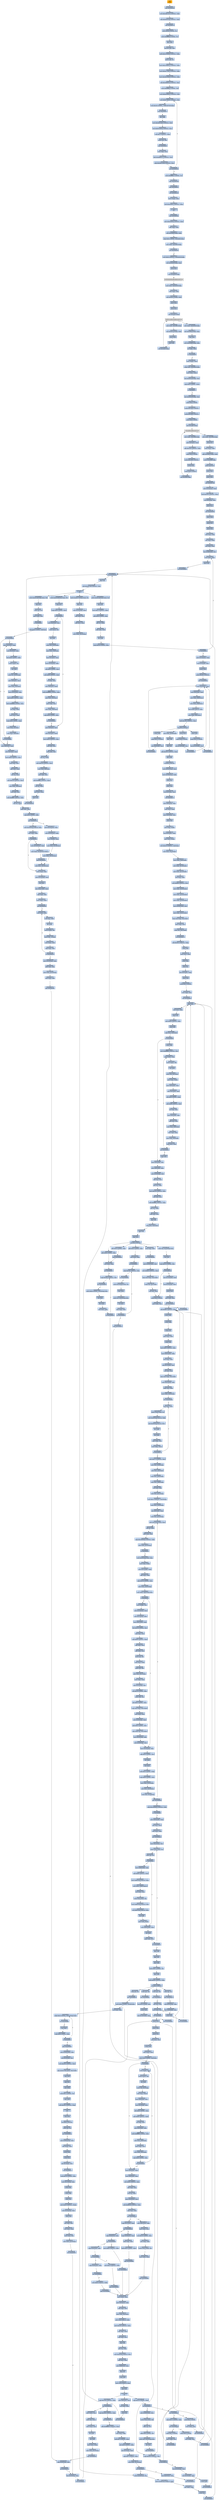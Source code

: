 digraph G {
node[shape=rectangle,style=filled,fillcolor=lightsteelblue,color=lightsteelblue]
bgcolor="transparent"
a0x0049d001pusha_[label="start\npusha ",color="lightgrey",fillcolor="orange"];
a0x0049d002jmp_0x0049d444[label="0x0049d002\njmp 0x0049d444"];
a0x0049d444movl_0x1bbccc07UINT32_edi[label="0x0049d444\nmovl $0x1bbccc07<UINT32>, %edi"];
a0x0049d449sbbl_0x939c81dfUINT32_edi[label="0x0049d449\nsbbl $0x939c81df<UINT32>, %edi"];
a0x0049d44fcall_0x0049d470[label="0x0049d44f\ncall 0x0049d470"];
a0x0049d470movb_0x4aUINT8_cl[label="0x0049d470\nmovb $0x4a<UINT8>, %cl"];
a0x0049d472movb_0xffffffcbUINT8_cl[label="0x0049d472\nmovb $0xffffffcb<UINT8>, %cl"];
a0x0049d474popl_ebp[label="0x0049d474\npopl %ebp"];
a0x0049d475movswl_bx_edi[label="0x0049d475\nmovswl %bx, %edi"];
a0x0049d478addl_0x3e7b058eUINT32_ebp[label="0x0049d478\naddl $0x3e7b058e<UINT32>, %ebp"];
a0x0049d47emovw_di_si[label="0x0049d47e\nmovw %di, %si"];
a0x0049d481movl_0x2c3995e1UINT32_edx[label="0x0049d481\nmovl $0x2c3995e1<UINT32>, %edx"];
a0x0049d486movl_0x4cc72831UINT32_edx[label="0x0049d486\nmovl $0x4cc72831<UINT32>, %edx"];
a0x0049d48bmovl_0x394160a3UINT32_ebx[label="0x0049d48b\nmovl $0x394160a3<UINT32>, %ebx"];
a0x0049d490subl_0x30d64f13UINT32_esi[label="0x0049d490\nsubl $0x30d64f13<UINT32>, %esi"];
a0x0049d496movb_0xffffffb4UINT8_dl[label="0x0049d496\nmovb $0xffffffb4<UINT8>, %dl"];
a0x0049d498movl_0xee5d90a1UINT32_edi[label="0x0049d498\nmovl $0xee5d90a1<UINT32>, %edi"];
a0x0049d49dmovl_0xf0780581UINT32_esi[label="0x0049d49d\nmovl $0xf0780581<UINT32>, %esi"];
a0x0049d4a2xorb_0x29UINT8__1048249763ebp_[label="0x0049d4a2\nxorb $0x29<UINT8>, -1048249763(%ebp)"];
a0x0049d4a9jmp_0x0049d4c2[label="0x0049d4a9\njmp 0x0049d4c2"];
a0x0049d4c2decl_ebx[label="0x0049d4c2\ndecl %ebx"];
a0x0049d4c3movl_0x3df1cda3UINT32_edi[label="0x0049d4c3\nmovl $0x3df1cda3<UINT32>, %edi"];
a0x0049d4c8adcl_0x9532fe03UINT32_ecx[label="0x0049d4c8\nadcl $0x9532fe03<UINT32>, %ecx"];
a0x0049d4cesubl_0x1UINT32_ebp[label="0x0049d4ce\nsubl $0x1<UINT32>, %ebp"];
a0x0049d4d4movw_cx_dx[label="0x0049d4d4\nmovw %cx, %dx"];
a0x0049d4d7jmp_0x0049d4f8[label="0x0049d4d7\njmp 0x0049d4f8"];
a0x0049d4f8movl_ebx_ecx[label="0x0049d4f8\nmovl %ebx, %ecx"];
a0x0049d4fasbbl_0x4ff492c1UINT32_esi[label="0x0049d4fa\nsbbl $0x4ff492c1<UINT32>, %esi"];
a0x0049d500cmpl_0x39415c6aUINT32_ecx[label="0x0049d500\ncmpl $0x39415c6a<UINT32>, %ecx"];
a0x0049d506jne_0x0049d49d[label="0x0049d506\njne 0x0049d49d"];
a0x0049d50cmovb_0xffffffe7UINT8_cl[label="0x0049d50c\nmovb $0xffffffe7<UINT8>, %cl"];
a0x0049d50ejmp_0x0049d43b[label="0x0049d50e\njmp 0x0049d43b"];
a0x0049d43bjmp_0x0049d007[label="0x0049d43b\njmp 0x0049d007"];
a0x0049d007call_0x0049d430[label="0x0049d007\ncall 0x0049d430"];
a0x0049d430movl_esp__ebp[label="0x0049d430\nmovl (%esp), %ebp"];
a0x0049d433subl_0x44393cUINT32_ebp[label="0x0049d433\nsubl $0x44393c<UINT32>, %ebp"];
a0x0049d439ret[label="0x0049d439\nret"];
a0x0049d00cjmp_0x0049d00e[label="0x0049d00c\njmp 0x0049d00e"];
a0x0049d00emovl_0x443930UINT32_ebx[label="0x0049d00e\nmovl $0x443930<UINT32>, %ebx"];
a0x0049d013addl_ebp_ebx[label="0x0049d013\naddl %ebp, %ebx"];
a0x0049d015subl_0x443fd0ebp__ebx[label="0x0049d015\nsubl 0x443fd0(%ebp), %ebx"];
a0x0049d01bcmpl_0x0UINT8_0x4449fcebp_[label="0x0049d01b\ncmpl $0x0<UINT8>, 0x4449fc(%ebp)"];
a0x0049d022movl_ebx_0x4449fcebp_[label="0x0049d022\nmovl %ebx, 0x4449fc(%ebp)"];
a0x0049d028jne_0x0049d394[label="0x0049d028\njne 0x0049d394"];
a0x0049d02emovl_0x0UINT32_0x443933ebp_[label="0x0049d02e\nmovl $0x0<UINT32>, 0x443933(%ebp)"];
a0x0049d038leal_0x444a04ebp__eax[label="0x0049d038\nleal 0x444a04(%ebp), %eax"];
a0x0049d03epushl_eax[label="0x0049d03e\npushl %eax"];
a0x0049d03fcall_0x444b00ebp_[label="0x0049d03f\ncall 0x444b00(%ebp)"];
GetModuleHandleA_kernel32_dll[label="GetModuleHandleA@kernel32.dll",color="lightgrey",fillcolor="lightgrey"];
a0x0049d045movl_eax_0x444a00ebp_[label="0x0049d045\nmovl %eax, 0x444a00(%ebp)"];
a0x0049d04bmovl_eax_edi[label="0x0049d04b\nmovl %eax, %edi"];
a0x0049d04dleal_0x444a11ebp__ebx[label="0x0049d04d\nleal 0x444a11(%ebp), %ebx"];
a0x0049d053pushl_ebx[label="0x0049d053\npushl %ebx"];
a0x0049d054pushl_eax[label="0x0049d054\npushl %eax"];
a0x0049d055call_0x444afcebp_[label="0x0049d055\ncall 0x444afc(%ebp)"];
GetProcAddress_kernel32_dll[label="GetProcAddress@kernel32.dll",color="lightgrey",fillcolor="lightgrey"];
a0x0049d05bmovl_eax_0x443ffcebp_[label="0x0049d05b\nmovl %eax, 0x443ffc(%ebp)"];
a0x0049d061leal_0x444a1eebp__ebx[label="0x0049d061\nleal 0x444a1e(%ebp), %ebx"];
a0x0049d067pushl_ebx[label="0x0049d067\npushl %ebx"];
a0x0049d068pushl_edi[label="0x0049d068\npushl %edi"];
a0x0049d069call_0x444afcebp_[label="0x0049d069\ncall 0x444afc(%ebp)"];
a0x0049d06fmovl_eax_0x444000ebp_[label="0x0049d06f\nmovl %eax, 0x444000(%ebp)"];
a0x0049d075leal_0x4439b5ebp__eax[label="0x0049d075\nleal 0x4439b5(%ebp), %eax"];
a0x0049d07bjmp_eax[label="0x0049d07b\njmp %eax"];
a0x0049d085movl_0x443fd8ebp__ebx[label="0x0049d085\nmovl 0x443fd8(%ebp), %ebx"];
a0x0049d08borl_ebx_ebx[label="0x0049d08b\norl %ebx, %ebx"];
a0x0049d08dje_0x0049d099[label="0x0049d08d\nje 0x0049d099"];
a0x0049d08fmovl_ebx__eax[label="0x0049d08f\nmovl (%ebx), %eax"];
a0x0049d091xchgl_eax_0x443fdcebp_[label="0x0049d091\nxchgl %eax, 0x443fdc(%ebp)"];
a0x0049d097movl_eax_ebx_[label="0x0049d097\nmovl %eax, (%ebx)"];
a0x0049d099leal_0x444019ebp__esi[label="0x0049d099\nleal 0x444019(%ebp), %esi"];
a0x0049d09fcmpl_0x0UINT8_esi_[label="0x0049d09f\ncmpl $0x0<UINT8>, (%esi)"];
a0x0049d0a2je_0x0049d1c7[label="0x0049d0a2\nje 0x0049d1c7"];
a0x0049d0a8leal_0x444019ebp__esi[label="0x0049d0a8\nleal 0x444019(%ebp), %esi"];
a0x0049d0aepushl_0x4UINT8[label="0x0049d0ae\npushl $0x4<UINT8>"];
a0x0049d0b0pushl_0x1000UINT32[label="0x0049d0b0\npushl $0x1000<UINT32>"];
a0x0049d0b5pushl_0x1800UINT32[label="0x0049d0b5\npushl $0x1800<UINT32>"];
a0x0049d0bapushl_0x0UINT8[label="0x0049d0ba\npushl $0x0<UINT8>"];
a0x0049d0bccall_0x443ffcebp_[label="0x0049d0bc\ncall 0x443ffc(%ebp)"];
VirtualAlloc_kernel32_dll[label="VirtualAlloc@kernel32.dll",color="lightgrey",fillcolor="lightgrey"];
a0x0049d0c2movl_eax_0x443ff8ebp_[label="0x0049d0c2\nmovl %eax, 0x443ff8(%ebp)"];
a0x0049d0c8movl_0x4esi__eax[label="0x0049d0c8\nmovl 0x4(%esi), %eax"];
a0x0049d0cbaddl_0x10eUINT32_eax[label="0x0049d0cb\naddl $0x10e<UINT32>, %eax"];
a0x0049d0d0pushl_0x4UINT8[label="0x0049d0d0\npushl $0x4<UINT8>"];
a0x0049d0d2pushl_0x1000UINT32[label="0x0049d0d2\npushl $0x1000<UINT32>"];
a0x0049d0d7pushl_eax[label="0x0049d0d7\npushl %eax"];
a0x0049d0d8pushl_0x0UINT8[label="0x0049d0d8\npushl $0x0<UINT8>"];
a0x0049d0dacall_0x443ffcebp_[label="0x0049d0da\ncall 0x443ffc(%ebp)"];
a0x0049d0e0movl_eax_0x443ff4ebp_[label="0x0049d0e0\nmovl %eax, 0x443ff4(%ebp)"];
a0x0049d0e6pushl_esi[label="0x0049d0e6\npushl %esi"];
a0x0049d0e7movl_esi__ebx[label="0x0049d0e7\nmovl (%esi), %ebx"];
a0x0049d0e9addl_0x4449fcebp__ebx[label="0x0049d0e9\naddl 0x4449fc(%ebp), %ebx"];
a0x0049d0efpushl_0x443ff8ebp_[label="0x0049d0ef\npushl 0x443ff8(%ebp)"];
a0x0049d0f5pushl_0x4esi_[label="0x0049d0f5\npushl 0x4(%esi)"];
a0x0049d0f8pushl_eax[label="0x0049d0f8\npushl %eax"];
a0x0049d0f9pushl_ebx[label="0x0049d0f9\npushl %ebx"];
a0x0049d0facall_0x0049d7d9[label="0x0049d0fa\ncall 0x0049d7d9"];
a0x0049d7d9movl_0x10esp__eax[label="0x0049d7d9\nmovl 0x10(%esp), %eax"];
a0x0049d7ddsubl_0x354UINT32_esp[label="0x0049d7dd\nsubl $0x354<UINT32>, %esp"];
a0x0049d7e3leal_0x4esp__ecx[label="0x0049d7e3\nleal 0x4(%esp), %ecx"];
a0x0049d7e7pushl_eax[label="0x0049d7e7\npushl %eax"];
a0x0049d7e8call_0x0049db95[label="0x0049d7e8\ncall 0x0049db95"];
a0x0049db95pushl_ebx[label="0x0049db95\npushl %ebx"];
a0x0049db96pushl_esi[label="0x0049db96\npushl %esi"];
a0x0049db97pushl_edi[label="0x0049db97\npushl %edi"];
a0x0049db98movl_ecx_edi[label="0x0049db98\nmovl %ecx, %edi"];
a0x0049db9axorl_edx_edx[label="0x0049db9a\nxorl %edx, %edx"];
a0x0049db9cxorl_eax_eax[label="0x0049db9c\nxorl %eax, %eax"];
a0x0049db9eleal_0x268edi__esi[label="0x0049db9e\nleal 0x268(%edi), %esi"];
a0x0049dba4movl_edx_esi_[label="0x0049dba4\nmovl %edx, (%esi)"];
a0x0049dba6pushl_esi[label="0x0049dba6\npushl %esi"];
a0x0049dba7call_0x0049de03[label="0x0049dba7\ncall 0x0049de03"];
a0x0049de03call_0x0049de09[label="0x0049de03\ncall 0x0049de09"];
a0x0049de09popl_esi[label="0x0049de09\npopl %esi"];
a0x0049de0asubl_0x444738UINT32_esi[label="0x0049de0a\nsubl $0x444738<UINT32>, %esi"];
a0x0049de10ret[label="0x0049de10\nret"];
a0x0049dbacmovb_0x4441abeaxesi__cl[label="0x0049dbac\nmovb 0x4441ab(%eax,%esi), %cl"];
a0x0049dbb3popl_esi[label="0x0049dbb3\npopl %esi"];
a0x0049dbb4movl_0x1UINT32_ebx[label="0x0049dbb4\nmovl $0x1<UINT32>, %ebx"];
a0x0049dbb9addl_0x4UINT8_esi[label="0x0049dbb9\naddl $0x4<UINT8>, %esi"];
a0x0049dbbcshll_cl_ebx[label="0x0049dbbc\nshll %cl, %ebx"];
a0x0049dbbeaddl_ebx_edx[label="0x0049dbbe\naddl %ebx, %edx"];
a0x0049dbc0incl_eax[label="0x0049dbc0\nincl %eax"];
a0x0049dbc1cmpl_0x3aUINT8_eax[label="0x0049dbc1\ncmpl $0x3a<UINT8>, %eax"];
a0x0049dbc4jb_0x0049dba4[label="0x0049dbc4\njb 0x0049dba4"];
a0x0049dbc6movl_0x10esp__eax[label="0x0049dbc6\nmovl 0x10(%esp), %eax"];
a0x0049dbcaleal_0x10edi__ecx[label="0x0049dbca\nleal 0x10(%edi), %ecx"];
a0x0049dbcdpushl_eax[label="0x0049dbcd\npushl %eax"];
a0x0049dbcepushl_0x2d1UINT32[label="0x0049dbce\npushl $0x2d1<UINT32>"];
a0x0049dbd3call_0x0049d920[label="0x0049dbd3\ncall 0x0049d920"];
a0x0049d920movl_0x4esp__eax[label="0x0049d920\nmovl 0x4(%esp), %eax"];
a0x0049d924movl_0x8esp__edx[label="0x0049d924\nmovl 0x8(%esp), %edx"];
a0x0049d928movl_eax_0x84ecx_[label="0x0049d928\nmovl %eax, 0x84(%ecx)"];
a0x0049d92emovl_edx_0x88ecx_[label="0x0049d92e\nmovl %edx, 0x88(%ecx)"];
a0x0049d934leal_edxeax4__eax[label="0x0049d934\nleal (%edx,%eax,4), %eax"];
a0x0049d937movl_eax_0x8cecx_[label="0x0049d937\nmovl %eax, 0x8c(%ecx)"];
a0x0049d93daddl_0x100UINT32_eax[label="0x0049d93d\naddl $0x100<UINT32>, %eax"];
a0x0049d942ret_0x8UINT16[label="0x0049d942\nret $0x8<UINT16>"];
a0x0049dbd8pushl_eax[label="0x0049dbd8\npushl %eax"];
a0x0049dbd9pushl_0x1cUINT8[label="0x0049dbd9\npushl $0x1c<UINT8>"];
a0x0049dbdbleal_0xa0edi__ecx[label="0x0049dbdb\nleal 0xa0(%edi), %ecx"];
a0x0049dbe1call_0x0049d920[label="0x0049dbe1\ncall 0x0049d920"];
a0x0049dbe6pushl_eax[label="0x0049dbe6\npushl %eax"];
a0x0049dbe7pushl_0x8UINT8[label="0x0049dbe7\npushl $0x8<UINT8>"];
a0x0049dbe9leal_0x130edi__ecx[label="0x0049dbe9\nleal 0x130(%edi), %ecx"];
a0x0049dbefcall_0x0049d920[label="0x0049dbef\ncall 0x0049d920"];
a0x0049dbf4pushl_eax[label="0x0049dbf4\npushl %eax"];
a0x0049dbf5pushl_0x13UINT8[label="0x0049dbf5\npushl $0x13<UINT8>"];
a0x0049dbf7leal_0x1c0edi__ecx[label="0x0049dbf7\nleal 0x1c0(%edi), %ecx"];
a0x0049dbfdcall_0x0049d920[label="0x0049dbfd\ncall 0x0049d920"];
a0x0049dc02movl_eax_0x260edi_[label="0x0049dc02\nmovl %eax, 0x260(%edi)"];
a0x0049dc08popl_edi[label="0x0049dc08\npopl %edi"];
a0x0049dc09popl_esi[label="0x0049dc09\npopl %esi"];
a0x0049dc0aaddl_0x2f5UINT32_eax[label="0x0049dc0a\naddl $0x2f5<UINT32>, %eax"];
a0x0049dc0fpopl_ebx[label="0x0049dc0f\npopl %ebx"];
a0x0049dc10ret_0x4UINT16[label="0x0049dc10\nret $0x4<UINT16>"];
a0x0049d7edmovl_0x35cesp__ecx[label="0x0049d7ed\nmovl 0x35c(%esp), %ecx"];
a0x0049d7f4movl_0x358esp__edx[label="0x0049d7f4\nmovl 0x358(%esp), %edx"];
a0x0049d7fbpushl_ecx[label="0x0049d7fb\npushl %ecx"];
a0x0049d7fcpushl_edx[label="0x0049d7fc\npushl %edx"];
a0x0049d7fdleal_0xcesp__ecx[label="0x0049d7fd\nleal 0xc(%esp), %ecx"];
a0x0049d801call_0x0049dc13[label="0x0049d801\ncall 0x0049dc13"];
a0x0049dc13movl_0x8esp__eax[label="0x0049dc13\nmovl 0x8(%esp), %eax"];
a0x0049dc17movl_ecx_edx[label="0x0049dc17\nmovl %ecx, %edx"];
a0x0049dc19movl_0x4esp__ecx[label="0x0049dc19\nmovl 0x4(%esp), %ecx"];
a0x0049dc1dpushl_edi[label="0x0049dc1d\npushl %edi"];
a0x0049dc1emovl_eax_edx_[label="0x0049dc1e\nmovl %eax, (%edx)"];
a0x0049dc20leal_0x4edx__eax[label="0x0049dc20\nleal 0x4(%edx), %eax"];
a0x0049dc23movl_ecx_eax_[label="0x0049dc23\nmovl %ecx, (%eax)"];
a0x0049dc25movl_0x20UINT32_0x4eax_[label="0x0049dc25\nmovl $0x20<UINT32>, 0x4(%eax)"];
a0x0049dc2cmovl_eax_0x10edx_[label="0x0049dc2c\nmovl %eax, 0x10(%edx)"];
a0x0049dc2fmovl_eax_0xa0edx_[label="0x0049dc2f\nmovl %eax, 0xa0(%edx)"];
a0x0049dc35movl_eax_0x130edx_[label="0x0049dc35\nmovl %eax, 0x130(%edx)"];
a0x0049dc3bmovl_eax_0x1c0edx_[label="0x0049dc3b\nmovl %eax, 0x1c0(%edx)"];
a0x0049dc41xorl_eax_eax[label="0x0049dc41\nxorl %eax, %eax"];
a0x0049dc43movl_0xbdUINT32_ecx[label="0x0049dc43\nmovl $0xbd<UINT32>, %ecx"];
a0x0049dc48movl_eax_0x250edx_[label="0x0049dc48\nmovl %eax, 0x250(%edx)"];
a0x0049dc4emovl_eax_0x254edx_[label="0x0049dc4e\nmovl %eax, 0x254(%edx)"];
a0x0049dc54movl_eax_0x258edx_[label="0x0049dc54\nmovl %eax, 0x258(%edx)"];
a0x0049dc5amovl_0x260edx__edi[label="0x0049dc5a\nmovl 0x260(%edx), %edi"];
a0x0049dc60movl_eax_0x25cedx_[label="0x0049dc60\nmovl %eax, 0x25c(%edx)"];
a0x0049dc66repz_stosl_eax_es_edi_[label="0x0049dc66\nrepz stosl %eax, %es:(%edi)"];
a0x0049dc68movl_edx_ecx[label="0x0049dc68\nmovl %edx, %ecx"];
a0x0049dc6astosb_al_es_edi_[label="0x0049dc6a\nstosb %al, %es:(%edi)"];
a0x0049dc6bcall_0x0049dc74[label="0x0049dc6b\ncall 0x0049dc74"];
a0x0049dc74subl_0x30cUINT32_esp[label="0x0049dc74\nsubl $0x30c<UINT32>, %esp"];
a0x0049dc7apushl_ebx[label="0x0049dc7a\npushl %ebx"];
a0x0049dc7bmovl_ecx_ebx[label="0x0049dc7b\nmovl %ecx, %ebx"];
a0x0049dc7dpushl_ebp[label="0x0049dc7d\npushl %ebp"];
a0x0049dc7epushl_esi[label="0x0049dc7e\npushl %esi"];
a0x0049dc7fleal_0x4ebx__ebp[label="0x0049dc7f\nleal 0x4(%ebx), %ebp"];
a0x0049dc82pushl_edi[label="0x0049dc82\npushl %edi"];
a0x0049dc83pushl_0x1UINT8[label="0x0049dc83\npushl $0x1<UINT8>"];
a0x0049dc85movl_ebp_ecx[label="0x0049dc85\nmovl %ebp, %ecx"];
a0x0049dc87call_0x0049d8b5[label="0x0049dc87\ncall 0x0049d8b5"];
a0x0049d8b5pushl_ecx[label="0x0049d8b5\npushl %ecx"];
a0x0049d8b6movl_ecx_edx[label="0x0049d8b6\nmovl %ecx, %edx"];
a0x0049d8b8pushl_esi[label="0x0049d8b8\npushl %esi"];
a0x0049d8b9movl_0x8UINT32_ecx[label="0x0049d8b9\nmovl $0x8<UINT32>, %ecx"];
a0x0049d8bepushl_edi[label="0x0049d8be\npushl %edi"];
a0x0049d8bfcmpl_ecx_0x4edx_[label="0x0049d8bf\ncmpl %ecx, 0x4(%edx)"];
a0x0049d8c2jb_0x0049d8f9[label="0x0049d8c2\njb 0x0049d8f9"];
a0x0049d8c4pushl_ebx[label="0x0049d8c4\npushl %ebx"];
a0x0049d8c5movl_0xfffffff8UINT32_esi[label="0x0049d8c5\nmovl $0xfffffff8<UINT32>, %esi"];
a0x0049d8camovl_edx__eax[label="0x0049d8ca\nmovl (%edx), %eax"];
a0x0049d8ccmovb_eax__bl[label="0x0049d8cc\nmovb (%eax), %bl"];
a0x0049d8ceincl_eax[label="0x0049d8ce\nincl %eax"];
a0x0049d8cfmovb_bl_0xcesp_[label="0x0049d8cf\nmovb %bl, 0xc(%esp)"];
a0x0049d8d3movl_eax_edx_[label="0x0049d8d3\nmovl %eax, (%edx)"];
a0x0049d8d5movl_0x8edx__eax[label="0x0049d8d5\nmovl 0x8(%edx), %eax"];
a0x0049d8d8movl_0xcesp__edi[label="0x0049d8d8\nmovl 0xc(%esp), %edi"];
a0x0049d8dcshll_0x8UINT8_eax[label="0x0049d8dc\nshll $0x8<UINT8>, %eax"];
a0x0049d8dfandl_0xffUINT32_edi[label="0x0049d8df\nandl $0xff<UINT32>, %edi"];
a0x0049d8e5orl_edi_eax[label="0x0049d8e5\norl %edi, %eax"];
a0x0049d8e7movl_0x4edx__edi[label="0x0049d8e7\nmovl 0x4(%edx), %edi"];
a0x0049d8eaaddl_esi_edi[label="0x0049d8ea\naddl %esi, %edi"];
a0x0049d8ecmovl_eax_0x8edx_[label="0x0049d8ec\nmovl %eax, 0x8(%edx)"];
a0x0049d8efmovl_edi_eax[label="0x0049d8ef\nmovl %edi, %eax"];
a0x0049d8f1movl_edi_0x4edx_[label="0x0049d8f1\nmovl %edi, 0x4(%edx)"];
a0x0049d8f4cmpl_ecx_eax[label="0x0049d8f4\ncmpl %ecx, %eax"];
a0x0049d8f6jae_0x0049d8ca[label="0x0049d8f6\njae 0x0049d8ca"];
a0x0049d8f8popl_ebx[label="0x0049d8f8\npopl %ebx"];
a0x0049d8f9movl_0x4edx__esi[label="0x0049d8f9\nmovl 0x4(%edx), %esi"];
a0x0049d8fcmovl_0x8edx__eax[label="0x0049d8fc\nmovl 0x8(%edx), %eax"];
a0x0049d8ffmovl_0x10esp__edi[label="0x0049d8ff\nmovl 0x10(%esp), %edi"];
a0x0049d903subl_esi_ecx[label="0x0049d903\nsubl %esi, %ecx"];
a0x0049d905shrl_cl_eax[label="0x0049d905\nshrl %cl, %eax"];
a0x0049d907movl_0x18UINT32_ecx[label="0x0049d907\nmovl $0x18<UINT32>, %ecx"];
a0x0049d90csubl_edi_ecx[label="0x0049d90c\nsubl %edi, %ecx"];
a0x0049d90eandl_0xffffffUINT32_eax[label="0x0049d90e\nandl $0xffffff<UINT32>, %eax"];
a0x0049d913shrl_cl_eax[label="0x0049d913\nshrl %cl, %eax"];
a0x0049d915addl_edi_esi[label="0x0049d915\naddl %edi, %esi"];
a0x0049d917popl_edi[label="0x0049d917\npopl %edi"];
a0x0049d918movl_esi_0x4edx_[label="0x0049d918\nmovl %esi, 0x4(%edx)"];
a0x0049d91bpopl_esi[label="0x0049d91b\npopl %esi"];
a0x0049d91cpopl_ecx[label="0x0049d91c\npopl %ecx"];
a0x0049d91dret_0x4UINT16[label="0x0049d91d\nret $0x4<UINT16>"];
a0x0049dc8ctestl_eax_eax[label="0x0049dc8c\ntestl %eax, %eax"];
a0x0049dc8ejne_0x0049dc9e[label="0x0049dc8e\njne 0x0049dc9e"];
a0x0049dc90movl_0x260ebx__edi[label="0x0049dc90\nmovl 0x260(%ebx), %edi"];
a0x0049dc96movl_0xbdUINT32_ecx[label="0x0049dc96\nmovl $0xbd<UINT32>, %ecx"];
a0x0049dc9brepz_stosl_eax_es_edi_[label="0x0049dc9b\nrepz stosl %eax, %es:(%edi)"];
a0x0049dc9dstosb_al_es_edi_[label="0x0049dc9d\nstosb %al, %es:(%edi)"];
a0x0049dc9exorl_esi_esi[label="0x0049dc9e\nxorl %esi, %esi"];
a0x0049dca0pushl_0x4UINT8[label="0x0049dca0\npushl $0x4<UINT8>"];
a0x0049dca2movl_ebp_ecx[label="0x0049dca2\nmovl %ebp, %ecx"];
a0x0049dca4call_0x0049d8b5[label="0x0049dca4\ncall 0x0049d8b5"];
a0x0049dca9movb_al_0x10espesi_[label="0x0049dca9\nmovb %al, 0x10(%esp,%esi)"];
a0x0049dcadincl_esi[label="0x0049dcad\nincl %esi"];
a0x0049dcaecmpl_0x13UINT8_esi[label="0x0049dcae\ncmpl $0x13<UINT8>, %esi"];
a0x0049dcb1jb_0x0049dca0[label="0x0049dcb1\njb 0x0049dca0"];
a0x0049dcb3leal_0x1c0ebx__edi[label="0x0049dcb3\nleal 0x1c0(%ebx), %edi"];
a0x0049dcb9leal_0x10esp__eax[label="0x0049dcb9\nleal 0x10(%esp), %eax"];
a0x0049dcbdpushl_eax[label="0x0049dcbd\npushl %eax"];
a0x0049dcbemovl_edi_ecx[label="0x0049dcbe\nmovl %edi, %ecx"];
a0x0049dcc0call_0x0049d945[label="0x0049dcc0\ncall 0x0049d945"];
a0x0049d945subl_0x98UINT32_esp[label="0x0049d945\nsubl $0x98<UINT32>, %esp"];
a0x0049d94bpushl_ebx[label="0x0049d94b\npushl %ebx"];
a0x0049d94cpushl_ebp[label="0x0049d94c\npushl %ebp"];
a0x0049d94dpushl_esi[label="0x0049d94d\npushl %esi"];
a0x0049d94emovl_ecx_edx[label="0x0049d94e\nmovl %ecx, %edx"];
a0x0049d950pushl_edi[label="0x0049d950\npushl %edi"];
a0x0049d951movl_0xfUINT32_ecx[label="0x0049d951\nmovl $0xf<UINT32>, %ecx"];
a0x0049d956movl_0x84edx__ebp[label="0x0049d956\nmovl 0x84(%edx), %ebp"];
a0x0049d95cxorl_eax_eax[label="0x0049d95c\nxorl %eax, %eax"];
a0x0049d95eleal_0x2cesp__edi[label="0x0049d95e\nleal 0x2c(%esp), %edi"];
a0x0049d962xorl_esi_esi[label="0x0049d962\nxorl %esi, %esi"];
a0x0049d964repz_stosl_eax_es_edi_[label="0x0049d964\nrepz stosl %eax, %es:(%edi)"];
a0x0049d966movl_0xacesp__edi[label="0x0049d966\nmovl 0xac(%esp), %edi"];
a0x0049d96dcmpl_esi_ebp[label="0x0049d96d\ncmpl %esi, %ebp"];
a0x0049d96fmovl_edx_0x20esp_[label="0x0049d96f\nmovl %edx, 0x20(%esp)"];
a0x0049d973jbe_0x0049d98a[label="0x0049d973\njbe 0x0049d98a"];
a0x0049d975xorl_ecx_ecx[label="0x0049d975\nxorl %ecx, %ecx"];
a0x0049d977movb_eaxedi__cl[label="0x0049d977\nmovb (%eax,%edi), %cl"];
a0x0049d97amovl_0x28especx4__ebx[label="0x0049d97a\nmovl 0x28(%esp,%ecx,4), %ebx"];
a0x0049d97eleal_0x28especx4__ecx[label="0x0049d97e\nleal 0x28(%esp,%ecx,4), %ecx"];
a0x0049d982incl_ebx[label="0x0049d982\nincl %ebx"];
a0x0049d983incl_eax[label="0x0049d983\nincl %eax"];
a0x0049d984cmpl_ebp_eax[label="0x0049d984\ncmpl %ebp, %eax"];
a0x0049d986movl_ebx_ecx_[label="0x0049d986\nmovl %ebx, (%ecx)"];
a0x0049d988jb_0x0049d975[label="0x0049d988\njb 0x0049d975"];
a0x0049d98amovl_0x17UINT32_ecx[label="0x0049d98a\nmovl $0x17<UINT32>, %ecx"];
a0x0049d98fmovl_esi_0x28esp_[label="0x0049d98f\nmovl %esi, 0x28(%esp)"];
a0x0049d993movl_esi_0x4edx_[label="0x0049d993\nmovl %esi, 0x4(%edx)"];
a0x0049d996movl_esi_0x44edx_[label="0x0049d996\nmovl %esi, 0x44(%edx)"];
a0x0049d999movl_esi_0x68esp_[label="0x0049d999\nmovl %esi, 0x68(%esp)"];
a0x0049d99dxorl_edi_edi[label="0x0049d99d\nxorl %edi, %edi"];
a0x0049d99fmovl_esi_0x1cesp_[label="0x0049d99f\nmovl %esi, 0x1c(%esp)"];
a0x0049d9a3movl_0x1UINT32_0x10esp_[label="0x0049d9a3\nmovl $0x1<UINT32>, 0x10(%esp)"];
a0x0049d9abmovl_ecx_0x18esp_[label="0x0049d9ab\nmovl %ecx, 0x18(%esp)"];
a0x0049d9afleal_0x8edx__ebp[label="0x0049d9af\nleal 0x8(%edx), %ebp"];
a0x0049d9b2movl_esi_0x14esp_[label="0x0049d9b2\nmovl %esi, 0x14(%esp)"];
a0x0049d9b6movl_0x2cespesi__eax[label="0x0049d9b6\nmovl 0x2c(%esp,%esi), %eax"];
a0x0049d9bashll_cl_eax[label="0x0049d9ba\nshll %cl, %eax"];
a0x0049d9bcaddl_eax_edi[label="0x0049d9bc\naddl %eax, %edi"];
a0x0049d9becmpl_0x1000000UINT32_edi[label="0x0049d9be\ncmpl $0x1000000<UINT32>, %edi"];
a0x0049d9c4movl_edi_0x24esp_[label="0x0049d9c4\nmovl %edi, 0x24(%esp)"];
a0x0049d9c8ja_0x0049da5c[label="0x0049d9c8\nja 0x0049da5c"];
a0x0049d9cemovl_0x28espesi__eax[label="0x0049d9ce\nmovl 0x28(%esp,%esi), %eax"];
a0x0049d9d2movl_edi_ebp_[label="0x0049d9d2\nmovl %edi, (%ebp)"];
a0x0049d9d5movl_0x3cebp__ebx[label="0x0049d9d5\nmovl 0x3c(%ebp), %ebx"];
a0x0049d9d8addl_ebx_eax[label="0x0049d9d8\naddl %ebx, %eax"];
a0x0049d9dacmpl_0x10UINT8_ecx[label="0x0049d9da\ncmpl $0x10<UINT8>, %ecx"];
a0x0049d9ddmovl_eax_0x40ebp_[label="0x0049d9dd\nmovl %eax, 0x40(%ebp)"];
a0x0049d9e0movl_eax_0x6cespesi_[label="0x0049d9e0\nmovl %eax, 0x6c(%esp,%esi)"];
a0x0049d9e4jl_0x0049da33[label="0x0049d9e4\njl 0x0049da33"];
a0x0049d9e6movl_ebp__esi[label="0x0049d9e6\nmovl (%ebp), %esi"];
a0x0049d9e9movl_0x10esp__eax[label="0x0049d9e9\nmovl 0x10(%esp), %eax"];
a0x0049d9edmovl_0x1cesp__ebx[label="0x0049d9ed\nmovl 0x1c(%esp), %ebx"];
a0x0049d9f1movl_0x8cedx__edi[label="0x0049d9f1\nmovl 0x8c(%edx), %edi"];
a0x0049d9f7shrl_0x10UINT8_esi[label="0x0049d9f7\nshrl $0x10<UINT8>, %esi"];
a0x0049d9famovl_esi_ecx[label="0x0049d9fa\nmovl %esi, %ecx"];
a0x0049d9fcandl_0xffUINT32_eax[label="0x0049d9fc\nandl $0xff<UINT32>, %eax"];
a0x0049da01subl_ebx_ecx[label="0x0049da01\nsubl %ebx, %ecx"];
a0x0049da03addl_ebx_edi[label="0x0049da03\naddl %ebx, %edi"];
a0x0049da05movb_al_bl[label="0x0049da05\nmovb %al, %bl"];
a0x0049da07movl_ecx_edx[label="0x0049da07\nmovl %ecx, %edx"];
a0x0049da09movb_bl_bh[label="0x0049da09\nmovb %bl, %bh"];
a0x0049da0bmovl_esi_0x1cesp_[label="0x0049da0b\nmovl %esi, 0x1c(%esp)"];
a0x0049da0fmovl_ebx_eax[label="0x0049da0f\nmovl %ebx, %eax"];
a0x0049da11movl_0x14esp__esi[label="0x0049da11\nmovl 0x14(%esp), %esi"];
a0x0049da15shll_0x10UINT8_eax[label="0x0049da15\nshll $0x10<UINT8>, %eax"];
a0x0049da18movw_bx_ax[label="0x0049da18\nmovw %bx, %ax"];
a0x0049da1bshrl_0x2UINT8_ecx[label="0x0049da1b\nshrl $0x2<UINT8>, %ecx"];
a0x0049da1erepz_stosl_eax_es_edi_[label="0x0049da1e\nrepz stosl %eax, %es:(%edi)"];
a0x0049da20movl_edx_ecx[label="0x0049da20\nmovl %edx, %ecx"];
a0x0049da22movl_0x20esp__edx[label="0x0049da22\nmovl 0x20(%esp), %edx"];
a0x0049da26andl_0x3UINT8_ecx[label="0x0049da26\nandl $0x3<UINT8>, %ecx"];
a0x0049da29repz_stosb_al_es_edi_[label="0x0049da29\nrepz stosb %al, %es:(%edi)"];
a0x0049da2bmovl_0x24esp__edi[label="0x0049da2b\nmovl 0x24(%esp), %edi"];
a0x0049da2fmovl_0x18esp__ecx[label="0x0049da2f\nmovl 0x18(%esp), %ecx"];
a0x0049da33movl_0x10esp__eax[label="0x0049da33\nmovl 0x10(%esp), %eax"];
a0x0049da37addl_0x4UINT8_esi[label="0x0049da37\naddl $0x4<UINT8>, %esi"];
a0x0049da3aincl_eax[label="0x0049da3a\nincl %eax"];
a0x0049da3bdecl_ecx[label="0x0049da3b\ndecl %ecx"];
a0x0049da3caddl_0x4UINT8_ebp[label="0x0049da3c\naddl $0x4<UINT8>, %ebp"];
a0x0049da3fcmpl_0x9UINT8_ecx[label="0x0049da3f\ncmpl $0x9<UINT8>, %ecx"];
a0x0049da42movl_eax_0x10esp_[label="0x0049da42\nmovl %eax, 0x10(%esp)"];
a0x0049da46movl_ecx_0x18esp_[label="0x0049da46\nmovl %ecx, 0x18(%esp)"];
a0x0049da4amovl_esi_0x14esp_[label="0x0049da4a\nmovl %esi, 0x14(%esp)"];
a0x0049da4ejge_0x0049d9b6[label="0x0049da4e\njge 0x0049d9b6"];
a0x0049da54cmpl_0x1000000UINT32_edi[label="0x0049da54\ncmpl $0x1000000<UINT32>, %edi"];
a0x0049da5aje_0x0049da6b[label="0x0049da5a\nje 0x0049da6b"];
a0x0049da6bmovl_0x84edx__eax[label="0x0049da6b\nmovl 0x84(%edx), %eax"];
a0x0049da71xorl_ecx_ecx[label="0x0049da71\nxorl %ecx, %ecx"];
a0x0049da73testl_eax_eax[label="0x0049da73\ntestl %eax, %eax"];
a0x0049da75jbe_0x0049dab2[label="0x0049da75\njbe 0x0049dab2"];
a0x0049da77movl_0xacesp__esi[label="0x0049da77\nmovl 0xac(%esp), %esi"];
a0x0049da7emovb_ecxesi__al[label="0x0049da7e\nmovb (%ecx,%esi), %al"];
a0x0049da81testb_al_al[label="0x0049da81\ntestb %al, %al"];
a0x0049da83je_0x0049daa7[label="0x0049da83\nje 0x0049daa7"];
a0x0049da85movl_0x88edx__edi[label="0x0049da85\nmovl 0x88(%edx), %edi"];
a0x0049da8bandl_0xffUINT32_eax[label="0x0049da8b\nandl $0xff<UINT32>, %eax"];
a0x0049da90movl_0x68espeax4__eax[label="0x0049da90\nmovl 0x68(%esp,%eax,4), %eax"];
a0x0049da94movl_ecx_edieax4_[label="0x0049da94\nmovl %ecx, (%edi,%eax,4)"];
a0x0049da97xorl_eax_eax[label="0x0049da97\nxorl %eax, %eax"];
a0x0049da99movb_ecxesi__al[label="0x0049da99\nmovb (%ecx,%esi), %al"];
a0x0049da9cmovl_0x68espeax4__edi[label="0x0049da9c\nmovl 0x68(%esp,%eax,4), %edi"];
a0x0049daa0leal_0x68espeax4__eax[label="0x0049daa0\nleal 0x68(%esp,%eax,4), %eax"];
a0x0049daa4incl_edi[label="0x0049daa4\nincl %edi"];
a0x0049daa5movl_edi_eax_[label="0x0049daa5\nmovl %edi, (%eax)"];
a0x0049daa7movl_0x84edx__eax[label="0x0049daa7\nmovl 0x84(%edx), %eax"];
a0x0049daadincl_ecx[label="0x0049daad\nincl %ecx"];
a0x0049daaecmpl_eax_ecx[label="0x0049daae\ncmpl %eax, %ecx"];
a0x0049dab0jb_0x0049da7e[label="0x0049dab0\njb 0x0049da7e"];
a0x0049dab2popl_edi[label="0x0049dab2\npopl %edi"];
a0x0049dab3popl_esi[label="0x0049dab3\npopl %esi"];
a0x0049dab4popl_ebp[label="0x0049dab4\npopl %ebp"];
a0x0049dab5movb_0x1UINT8_al[label="0x0049dab5\nmovb $0x1<UINT8>, %al"];
a0x0049dab7popl_ebx[label="0x0049dab7\npopl %ebx"];
a0x0049dab8addl_0x98UINT32_esp[label="0x0049dab8\naddl $0x98<UINT32>, %esp"];
a0x0049daberet_0x4UINT16[label="0x0049dabe\nret $0x4<UINT16>"];
a0x0049dcc5testb_al_al[label="0x0049dcc5\ntestb %al, %al"];
a0x0049dcc7jne_0x0049dcd4[label="0x0049dcc7\njne 0x0049dcd4"];
a0x0049dcd4xorl_esi_esi[label="0x0049dcd4\nxorl %esi, %esi"];
a0x0049dcd6movl_edi_ecx[label="0x0049dcd6\nmovl %edi, %ecx"];
a0x0049dcd8call_0x0049dac1[label="0x0049dcd8\ncall 0x0049dac1"];
a0x0049dac1pushl_ecx[label="0x0049dac1\npushl %ecx"];
a0x0049dac2pushl_ebx[label="0x0049dac2\npushl %ebx"];
a0x0049dac3pushl_esi[label="0x0049dac3\npushl %esi"];
a0x0049dac4movl_ecx_esi[label="0x0049dac4\nmovl %ecx, %esi"];
a0x0049dac6pushl_edi[label="0x0049dac6\npushl %edi"];
a0x0049dac7movl_esi__eax[label="0x0049dac7\nmovl (%esi), %eax"];
a0x0049dac9cmpl_0x8UINT8_0x4eax_[label="0x0049dac9\ncmpl $0x8<UINT8>, 0x4(%eax)"];
a0x0049dacdjb_0x0049daff[label="0x0049dacd\njb 0x0049daff"];
a0x0049daffmovl_0x4eax__edx[label="0x0049daff\nmovl 0x4(%eax), %edx"];
a0x0049db02movl_0x8eax__eax[label="0x0049db02\nmovl 0x8(%eax), %eax"];
a0x0049db05movl_0x8UINT32_ecx[label="0x0049db05\nmovl $0x8<UINT32>, %ecx"];
a0x0049db0asubl_edx_ecx[label="0x0049db0a\nsubl %edx, %ecx"];
a0x0049db0cshrl_cl_eax[label="0x0049db0c\nshrl %cl, %eax"];
a0x0049db0emovl_0x24esi__ecx[label="0x0049db0e\nmovl 0x24(%esi), %ecx"];
a0x0049db11andl_0xfffe00UINT32_eax[label="0x0049db11\nandl $0xfffe00<UINT32>, %eax"];
a0x0049db16cmpl_ecx_eax[label="0x0049db16\ncmpl %ecx, %eax"];
a0x0049db18jae_0x0049db2e[label="0x0049db18\njae 0x0049db2e"];
a0x0049db1amovl_0x8cesi__edx[label="0x0049db1a\nmovl 0x8c(%esi), %edx"];
a0x0049db20movl_eax_ecx[label="0x0049db20\nmovl %eax, %ecx"];
a0x0049db22shrl_0x10UINT8_ecx[label="0x0049db22\nshrl $0x10<UINT8>, %ecx"];
a0x0049db25xorl_ebx_ebx[label="0x0049db25\nxorl %ebx, %ebx"];
a0x0049db27movb_ecxedx__bl[label="0x0049db27\nmovb (%ecx,%edx), %bl"];
a0x0049db2amovl_ebx_edx[label="0x0049db2a\nmovl %ebx, %edx"];
a0x0049db2cjmp_0x0049db69[label="0x0049db2c\njmp 0x0049db69"];
a0x0049db69movl_esi__ecx[label="0x0049db69\nmovl (%esi), %ecx"];
a0x0049db6bmovl_0x4ecx__edi[label="0x0049db6b\nmovl 0x4(%ecx), %edi"];
a0x0049db6eaddl_edx_edi[label="0x0049db6e\naddl %edx, %edi"];
a0x0049db70movl_edi_0x4ecx_[label="0x0049db70\nmovl %edi, 0x4(%ecx)"];
a0x0049db73movl_esiedx4__ebx[label="0x0049db73\nmovl (%esi,%edx,4), %ebx"];
a0x0049db76movl_0x18UINT32_ecx[label="0x0049db76\nmovl $0x18<UINT32>, %ecx"];
a0x0049db7bsubl_ebx_eax[label="0x0049db7b\nsubl %ebx, %eax"];
a0x0049db7dsubl_edx_ecx[label="0x0049db7d\nsubl %edx, %ecx"];
a0x0049db7fpopl_edi[label="0x0049db7f\npopl %edi"];
a0x0049db80shrl_cl_eax[label="0x0049db80\nshrl %cl, %eax"];
a0x0049db82movl_0x44esiedx4__ecx[label="0x0049db82\nmovl 0x44(%esi,%edx,4), %ecx"];
a0x0049db86addl_ecx_eax[label="0x0049db86\naddl %ecx, %eax"];
a0x0049db88movl_0x88esi__ecx[label="0x0049db88\nmovl 0x88(%esi), %ecx"];
a0x0049db8epopl_esi[label="0x0049db8e\npopl %esi"];
a0x0049db8fpopl_ebx[label="0x0049db8f\npopl %ebx"];
a0x0049db90movl_ecxeax4__eax[label="0x0049db90\nmovl (%ecx,%eax,4), %eax"];
a0x0049db93popl_ecx[label="0x0049db93\npopl %ecx"];
a0x0049db94ret[label="0x0049db94\nret"];
a0x0049dcddcmpl_0x10UINT8_eax[label="0x0049dcdd\ncmpl $0x10<UINT8>, %eax"];
a0x0049dce0jae_0x0049dcf7[label="0x0049dce0\njae 0x0049dcf7"];
a0x0049dce2movl_0x260ebx__ecx[label="0x0049dce2\nmovl 0x260(%ebx), %ecx"];
a0x0049dce8movb_ecxesi__dl[label="0x0049dce8\nmovb (%ecx,%esi), %dl"];
a0x0049dcebaddb_al_dl[label="0x0049dceb\naddb %al, %dl"];
a0x0049dcedandb_0xfUINT8_dl[label="0x0049dced\nandb $0xf<UINT8>, %dl"];
a0x0049dcf0movb_dl_0x24espesi_[label="0x0049dcf0\nmovb %dl, 0x24(%esp,%esi)"];
a0x0049dcf4incl_esi[label="0x0049dcf4\nincl %esi"];
a0x0049dcf5jmp_0x0049dd57[label="0x0049dcf5\njmp 0x0049dd57"];
a0x0049dd57cmpl_0x2f5UINT32_esi[label="0x0049dd57\ncmpl $0x2f5<UINT32>, %esi"];
a0x0049dd5djl_0x0049dcd6[label="0x0049dd5d\njl 0x0049dcd6"];
a0x0049dacfmovl_eax__ecx[label="0x0049dacf\nmovl (%eax), %ecx"];
a0x0049dad1movb_ecx__dl[label="0x0049dad1\nmovb (%ecx), %dl"];
a0x0049dad3incl_ecx[label="0x0049dad3\nincl %ecx"];
a0x0049dad4movb_dl_0xcesp_[label="0x0049dad4\nmovb %dl, 0xc(%esp)"];
a0x0049dad8movl_ecx_eax_[label="0x0049dad8\nmovl %ecx, (%eax)"];
a0x0049dadamovl_0x8eax__ecx[label="0x0049dada\nmovl 0x8(%eax), %ecx"];
a0x0049daddmovl_0xcesp__edx[label="0x0049dadd\nmovl 0xc(%esp), %edx"];
a0x0049dae1shll_0x8UINT8_ecx[label="0x0049dae1\nshll $0x8<UINT8>, %ecx"];
a0x0049dae4andl_0xffUINT32_edx[label="0x0049dae4\nandl $0xff<UINT32>, %edx"];
a0x0049daeaorl_edx_ecx[label="0x0049daea\norl %edx, %ecx"];
a0x0049daecmovl_0x4eax__edx[label="0x0049daec\nmovl 0x4(%eax), %edx"];
a0x0049daefaddl_0xfffffff8UINT8_edx[label="0x0049daef\naddl $0xfffffff8<UINT8>, %edx"];
a0x0049daf2movl_ecx_0x8eax_[label="0x0049daf2\nmovl %ecx, 0x8(%eax)"];
a0x0049daf5movl_edx_ecx[label="0x0049daf5\nmovl %edx, %ecx"];
a0x0049daf7movl_edx_0x4eax_[label="0x0049daf7\nmovl %edx, 0x4(%eax)"];
a0x0049dafacmpl_0x8UINT8_ecx[label="0x0049dafa\ncmpl $0x8<UINT8>, %ecx"];
a0x0049dafdjae_0x0049dacf[label="0x0049dafd\njae 0x0049dacf"];
a0x0049dcf7jne_0x0049dd21[label="0x0049dcf7\njne 0x0049dd21"];
a0x0049dd21cmpl_0x11UINT8_eax[label="0x0049dd21\ncmpl $0x11<UINT8>, %eax"];
a0x0049dd24jne_0x0049dd34[label="0x0049dd24\njne 0x0049dd34"];
a0x0049dd26pushl_0x3UINT8[label="0x0049dd26\npushl $0x3<UINT8>"];
a0x0049dd28movl_ebp_ecx[label="0x0049dd28\nmovl %ebp, %ecx"];
a0x0049dd2acall_0x0049d8b5[label="0x0049dd2a\ncall 0x0049d8b5"];
a0x0049dd2faddl_0x3UINT8_eax[label="0x0049dd2f\naddl $0x3<UINT8>, %eax"];
a0x0049dd32jmp_0x0049dd40[label="0x0049dd32\njmp 0x0049dd40"];
a0x0049dd40testl_eax_eax[label="0x0049dd40\ntestl %eax, %eax"];
a0x0049dd42jle_0x0049dd57[label="0x0049dd42\njle 0x0049dd57"];
a0x0049dd44cmpl_0x2f5UINT32_esi[label="0x0049dd44\ncmpl $0x2f5<UINT32>, %esi"];
a0x0049dd4ajnl_0x0049dd63[label="0x0049dd4a\njnl 0x0049dd63"];
a0x0049dd4cmovb_0x0UINT8_0x24espesi_[label="0x0049dd4c\nmovb $0x0<UINT8>, 0x24(%esp,%esi)"];
a0x0049dd51incl_esi[label="0x0049dd51\nincl %esi"];
a0x0049dd52decl_eax[label="0x0049dd52\ndecl %eax"];
a0x0049dd53testl_eax_eax[label="0x0049dd53\ntestl %eax, %eax"];
a0x0049dd55jg_0x0049dd44[label="0x0049dd55\njg 0x0049dd44"];
a0x0049dcf9pushl_0x2UINT8[label="0x0049dcf9\npushl $0x2<UINT8>"];
a0x0049dcfbmovl_ebp_ecx[label="0x0049dcfb\nmovl %ebp, %ecx"];
a0x0049dcfdcall_0x0049d8b5[label="0x0049dcfd\ncall 0x0049d8b5"];
a0x0049dd02addl_0x3UINT8_eax[label="0x0049dd02\naddl $0x3<UINT8>, %eax"];
a0x0049dd05testl_eax_eax[label="0x0049dd05\ntestl %eax, %eax"];
a0x0049dd07jle_0x0049dd57[label="0x0049dd07\njle 0x0049dd57"];
a0x0049dd09cmpl_0x2f5UINT32_esi[label="0x0049dd09\ncmpl $0x2f5<UINT32>, %esi"];
a0x0049dd0fjnl_0x0049dd63[label="0x0049dd0f\njnl 0x0049dd63"];
a0x0049dd11movb_0x23espesi__cl[label="0x0049dd11\nmovb 0x23(%esp,%esi), %cl"];
a0x0049dd15decl_eax[label="0x0049dd15\ndecl %eax"];
a0x0049dd16movb_cl_0x24espesi_[label="0x0049dd16\nmovb %cl, 0x24(%esp,%esi)"];
a0x0049dd1aincl_esi[label="0x0049dd1a\nincl %esi"];
a0x0049dd1btestl_eax_eax[label="0x0049dd1b\ntestl %eax, %eax"];
a0x0049dd1djg_0x0049dd09[label="0x0049dd1d\njg 0x0049dd09"];
a0x0049dd1fjmp_0x0049dd57[label="0x0049dd1f\njmp 0x0049dd57"];
a0x0049dd34pushl_0x7UINT8[label="0x0049dd34\npushl $0x7<UINT8>"];
a0x0049dd36movl_ebp_ecx[label="0x0049dd36\nmovl %ebp, %ecx"];
a0x0049dd38call_0x0049d8b5[label="0x0049dd38\ncall 0x0049d8b5"];
a0x0049dd3daddl_0xbUINT8_eax[label="0x0049dd3d\naddl $0xb<UINT8>, %eax"];
a0x0049dd63leal_0x24esp__edx[label="0x0049dd63\nleal 0x24(%esp), %edx"];
a0x0049dd67leal_0x10ebx__ecx[label="0x0049dd67\nleal 0x10(%ebx), %ecx"];
a0x0049dd6apushl_edx[label="0x0049dd6a\npushl %edx"];
a0x0049dd6bcall_0x0049d945[label="0x0049dd6b\ncall 0x0049d945"];
a0x0049dd70testb_al_al[label="0x0049dd70\ntestb %al, %al"];
a0x0049dd72jne_0x0049dd7f[label="0x0049dd72\njne 0x0049dd7f"];
a0x0049dd7fleal_0x2f5esp__eax[label="0x0049dd7f\nleal 0x2f5(%esp), %eax"];
a0x0049dd86leal_0xa0ebx__ecx[label="0x0049dd86\nleal 0xa0(%ebx), %ecx"];
a0x0049dd8cpushl_eax[label="0x0049dd8c\npushl %eax"];
a0x0049dd8dcall_0x0049d945[label="0x0049dd8d\ncall 0x0049d945"];
a0x0049dd92testb_al_al[label="0x0049dd92\ntestb %al, %al"];
a0x0049dd94jne_0x0049dda1[label="0x0049dd94\njne 0x0049dda1"];
a0x0049dda1leal_0x311esp__ecx[label="0x0049dda1\nleal 0x311(%esp), %ecx"];
a0x0049dda8pushl_ecx[label="0x0049dda8\npushl %ecx"];
a0x0049dda9leal_0x130ebx__ecx[label="0x0049dda9\nleal 0x130(%ebx), %ecx"];
a0x0049ddafcall_0x0049d945[label="0x0049ddaf\ncall 0x0049d945"];
a0x0049ddb4testb_al_al[label="0x0049ddb4\ntestb %al, %al"];
a0x0049ddb6jne_0x0049ddc3[label="0x0049ddb6\njne 0x0049ddc3"];
a0x0049ddc3movb_0x0UINT8_0x264ebx_[label="0x0049ddc3\nmovb $0x0<UINT8>, 0x264(%ebx)"];
a0x0049ddcaxorl_eax_eax[label="0x0049ddca\nxorl %eax, %eax"];
a0x0049ddcccmpb_0x3UINT8_0x311espeax_[label="0x0049ddcc\ncmpb $0x3<UINT8>, 0x311(%esp,%eax)"];
a0x0049ddd4jne_0x0049ddde[label="0x0049ddd4\njne 0x0049ddde"];
a0x0049ddd6incl_eax[label="0x0049ddd6\nincl %eax"];
a0x0049ddd7cmpl_0x8UINT8_eax[label="0x0049ddd7\ncmpl $0x8<UINT8>, %eax"];
a0x0049dddajb_0x0049ddcc[label="0x0049ddda\njb 0x0049ddcc"];
a0x0049dddcjmp_0x0049dde5[label="0x0049dddc\njmp 0x0049dde5"];
a0x0049dde5movl_0x260ebx__edi[label="0x0049dde5\nmovl 0x260(%ebx), %edi"];
a0x0049ddebleal_0x24esp__esi[label="0x0049ddeb\nleal 0x24(%esp), %esi"];
a0x0049ddefmovl_0x2f5UINT32_ecx[label="0x0049ddef\nmovl $0x2f5<UINT32>, %ecx"];
a0x0049ddf4repz_movsb_ds_esi__es_edi_[label="0x0049ddf4\nrepz movsb %ds:(%esi), %es:(%edi)"];
a0x0049ddf6popl_edi[label="0x0049ddf6\npopl %edi"];
a0x0049ddf7popl_esi[label="0x0049ddf7\npopl %esi"];
a0x0049ddf8popl_ebp[label="0x0049ddf8\npopl %ebp"];
a0x0049ddf9movb_0x1UINT8_al[label="0x0049ddf9\nmovb $0x1<UINT8>, %al"];
a0x0049ddfbpopl_ebx[label="0x0049ddfb\npopl %ebx"];
a0x0049ddfcaddl_0x30cUINT32_esp[label="0x0049ddfc\naddl $0x30c<UINT32>, %esp"];
a0x0049de02ret[label="0x0049de02\nret"];
a0x0049dc70popl_edi[label="0x0049dc70\npopl %edi"];
a0x0049dc71ret_0x8UINT16[label="0x0049dc71\nret $0x8<UINT16>"];
a0x0049d806testb_al_al[label="0x0049d806\ntestb %al, %al"];
a0x0049d808jne_0x0049d814[label="0x0049d808\njne 0x0049d814"];
a0x0049d814movl_0x360esp__ecx[label="0x0049d814\nmovl 0x360(%esp), %ecx"];
a0x0049d81bleal_esp__eax[label="0x0049d81b\nleal (%esp), %eax"];
a0x0049d81epushl_eax[label="0x0049d81e\npushl %eax"];
a0x0049d81fpushl_ecx[label="0x0049d81f\npushl %ecx"];
a0x0049d820leal_0xcesp__ecx[label="0x0049d820\nleal 0xc(%esp), %ecx"];
a0x0049d824call_0x0049de11[label="0x0049d824\ncall 0x0049de11"];
a0x0049de11subl_0x14UINT8_esp[label="0x0049de11\nsubl $0x14<UINT8>, %esp"];
a0x0049de14movl_0x1cesp__eax[label="0x0049de14\nmovl 0x1c(%esp), %eax"];
a0x0049de18pushl_ebx[label="0x0049de18\npushl %ebx"];
a0x0049de19pushl_ebp[label="0x0049de19\npushl %ebp"];
a0x0049de1apushl_esi[label="0x0049de1a\npushl %esi"];
a0x0049de1bmovl_0x0UINT32_eax_[label="0x0049de1b\nmovl $0x0<UINT32>, (%eax)"];
a0x0049de21movl_0x24esp__eax[label="0x0049de21\nmovl 0x24(%esp), %eax"];
a0x0049de25pushl_edi[label="0x0049de25\npushl %edi"];
a0x0049de26xorl_edi_edi[label="0x0049de26\nxorl %edi, %edi"];
a0x0049de28testl_eax_eax[label="0x0049de28\ntestl %eax, %eax"];
a0x0049de2amovl_ecx_esi[label="0x0049de2a\nmovl %ecx, %esi"];
a0x0049de2cmovl_edi_0x10esp_[label="0x0049de2c\nmovl %edi, 0x10(%esp)"];
a0x0049de30jbe_0x0049e091[label="0x0049de30\njbe 0x0049e091"];
a0x0049de36leal_0x10esi__ecx[label="0x0049de36\nleal 0x10(%esi), %ecx"];
a0x0049de39call_0x0049dac1[label="0x0049de39\ncall 0x0049dac1"];
a0x0049db2ecmpl_0x2cesi__eax[label="0x0049db2e\ncmpl 0x2c(%esi), %eax"];
a0x0049db31jae_0x0049db3d[label="0x0049db31\njae 0x0049db3d"];
a0x0049db33cmpl_0x28esi__eax[label="0x0049db33\ncmpl 0x28(%esi), %eax"];
a0x0049db36sbbl_edx_edx[label="0x0049db36\nsbbl %edx, %edx"];
a0x0049db38addl_0xaUINT8_edx[label="0x0049db38\naddl $0xa<UINT8>, %edx"];
a0x0049db3bjmp_0x0049db69[label="0x0049db3b\njmp 0x0049db69"];
a0x0049de3ecmpl_0x100UINT32_eax[label="0x0049de3e\ncmpl $0x100<UINT32>, %eax"];
a0x0049de43jae_0x0049de58[label="0x0049de43\njae 0x0049de58"];
a0x0049de45movl_esi__ecx[label="0x0049de45\nmovl (%esi), %ecx"];
a0x0049de47movb_al_ecx_[label="0x0049de47\nmovb %al, (%ecx)"];
a0x0049de49movl_esi__ecx[label="0x0049de49\nmovl (%esi), %ecx"];
a0x0049de4bincl_ecx[label="0x0049de4b\nincl %ecx"];
a0x0049de4cincl_edi[label="0x0049de4c\nincl %edi"];
a0x0049de4dmovl_ecx_esi_[label="0x0049de4d\nmovl %ecx, (%esi)"];
a0x0049de4fmovl_edi_0x10esp_[label="0x0049de4f\nmovl %edi, 0x10(%esp)"];
a0x0049de53jmp_0x0049e081[label="0x0049de53\njmp 0x0049e081"];
a0x0049e081cmpl_0x28esp__edi[label="0x0049e081\ncmpl 0x28(%esp), %edi"];
a0x0049e085jb_0x0049de36[label="0x0049e085\njb 0x0049de36"];
a0x0049de58cmpl_0x2d0UINT32_eax[label="0x0049de58\ncmpl $0x2d0<UINT32>, %eax"];
a0x0049de5djae_0x0049e076[label="0x0049de5d\njae 0x0049e076"];
a0x0049de63addl_0xffffff00UINT32_eax[label="0x0049de63\naddl $0xffffff00<UINT32>, %eax"];
a0x0049de68movl_eax_ebp[label="0x0049de68\nmovl %eax, %ebp"];
a0x0049de6aandl_0x7UINT8_eax[label="0x0049de6a\nandl $0x7<UINT8>, %eax"];
a0x0049de6dshrl_0x3UINT8_ebp[label="0x0049de6d\nshrl $0x3<UINT8>, %ebp"];
a0x0049de70leal_0x2eax__edx[label="0x0049de70\nleal 0x2(%eax), %edx"];
a0x0049de73cmpl_0x7UINT8_eax[label="0x0049de73\ncmpl $0x7<UINT8>, %eax"];
a0x0049de76movl_edx_0x14esp_[label="0x0049de76\nmovl %edx, 0x14(%esp)"];
a0x0049de7ajne_0x0049df14[label="0x0049de7a\njne 0x0049df14"];
a0x0049df14movb_0x264esi__al[label="0x0049df14\nmovb 0x264(%esi), %al"];
a0x0049df1amovl_0x268esiebp4__ebx[label="0x0049df1a\nmovl 0x268(%esi,%ebp,4), %ebx"];
a0x0049df21xorl_edx_edx[label="0x0049df21\nxorl %edx, %edx"];
a0x0049df23pushl_esi[label="0x0049df23\npushl %esi"];
a0x0049df24call_0x0049de03[label="0x0049df24\ncall 0x0049de03"];
a0x0049df29movb_0x4441abebpesi__dl[label="0x0049df29\nmovb 0x4441ab(%ebp,%esi), %dl"];
a0x0049df30popl_esi[label="0x0049df30\npopl %esi"];
a0x0049df31testb_al_al[label="0x0049df31\ntestb %al, %al"];
a0x0049df33movl_edx_edi[label="0x0049df33\nmovl %edx, %edi"];
a0x0049df35je_0x0049dfad[label="0x0049df35\nje 0x0049dfad"];
a0x0049dfadcmpl_0x8UINT8_0x8esi_[label="0x0049dfad\ncmpl $0x8<UINT8>, 0x8(%esi)"];
a0x0049dfb1jb_0x0049dfe4[label="0x0049dfb1\njb 0x0049dfe4"];
a0x0049dfb3movl_0x4esi__eax[label="0x0049dfb3\nmovl 0x4(%esi), %eax"];
a0x0049dfb6movl_0xcesi__edx[label="0x0049dfb6\nmovl 0xc(%esi), %edx"];
a0x0049dfb9shll_0x8UINT8_edx[label="0x0049dfb9\nshll $0x8<UINT8>, %edx"];
a0x0049dfbcmovb_eax__cl[label="0x0049dfbc\nmovb (%eax), %cl"];
a0x0049dfbeincl_eax[label="0x0049dfbe\nincl %eax"];
a0x0049dfbfmovb_cl_0x20esp_[label="0x0049dfbf\nmovb %cl, 0x20(%esp)"];
a0x0049dfc3movl_0x8esi__ecx[label="0x0049dfc3\nmovl 0x8(%esi), %ecx"];
a0x0049dfc6movl_eax_0x4esi_[label="0x0049dfc6\nmovl %eax, 0x4(%esi)"];
a0x0049dfc9movl_0x20esp__eax[label="0x0049dfc9\nmovl 0x20(%esp), %eax"];
a0x0049dfcdandl_0xffUINT32_eax[label="0x0049dfcd\nandl $0xff<UINT32>, %eax"];
a0x0049dfd2addl_0xfffffff8UINT8_ecx[label="0x0049dfd2\naddl $0xfffffff8<UINT8>, %ecx"];
a0x0049dfd5orl_eax_edx[label="0x0049dfd5\norl %eax, %edx"];
a0x0049dfd7movl_ecx_eax[label="0x0049dfd7\nmovl %ecx, %eax"];
a0x0049dfd9cmpl_0x8UINT8_eax[label="0x0049dfd9\ncmpl $0x8<UINT8>, %eax"];
a0x0049dfdcmovl_edx_0xcesi_[label="0x0049dfdc\nmovl %edx, 0xc(%esi)"];
a0x0049dfdfmovl_ecx_0x8esi_[label="0x0049dfdf\nmovl %ecx, 0x8(%esi)"];
a0x0049dfe2jae_0x0049dfb3[label="0x0049dfe2\njae 0x0049dfb3"];
a0x0049dfe4movl_0x8esi__edx[label="0x0049dfe4\nmovl 0x8(%esi), %edx"];
a0x0049dfe7movl_0xcesi__eax[label="0x0049dfe7\nmovl 0xc(%esi), %eax"];
a0x0049dfeamovl_0x8UINT32_ecx[label="0x0049dfea\nmovl $0x8<UINT32>, %ecx"];
a0x0049dfefsubl_edx_ecx[label="0x0049dfef\nsubl %edx, %ecx"];
a0x0049dff1addl_edi_edx[label="0x0049dff1\naddl %edi, %edx"];
a0x0049dff3shrl_cl_eax[label="0x0049dff3\nshrl %cl, %eax"];
a0x0049dff5movl_0x18UINT32_ecx[label="0x0049dff5\nmovl $0x18<UINT32>, %ecx"];
a0x0049dffamovl_edx_0x8esi_[label="0x0049dffa\nmovl %edx, 0x8(%esi)"];
a0x0049dffdsubl_edi_ecx[label="0x0049dffd\nsubl %edi, %ecx"];
a0x0049dfffandl_0xffffffUINT32_eax[label="0x0049dfff\nandl $0xffffff<UINT32>, %eax"];
a0x0049e004shrl_cl_eax[label="0x0049e004\nshrl %cl, %eax"];
a0x0049e006addl_eax_ebx[label="0x0049e006\naddl %eax, %ebx"];
a0x0049e008cmpl_0x3UINT8_ebx[label="0x0049e008\ncmpl $0x3<UINT8>, %ebx"];
a0x0049e00bjae_0x0049e027[label="0x0049e00b\njae 0x0049e027"];
a0x0049e027movl_0x254esi__eax[label="0x0049e027\nmovl 0x254(%esi), %eax"];
a0x0049e02dmovl_0x250esi__edx[label="0x0049e02d\nmovl 0x250(%esi), %edx"];
a0x0049e033leal__3ebx__ecx[label="0x0049e033\nleal -3(%ebx), %ecx"];
a0x0049e036movl_eax_0x258esi_[label="0x0049e036\nmovl %eax, 0x258(%esi)"];
a0x0049e03cmovl_edx_0x254esi_[label="0x0049e03c\nmovl %edx, 0x254(%esi)"];
a0x0049e042movl_ecx_0x250esi_[label="0x0049e042\nmovl %ecx, 0x250(%esi)"];
a0x0049e048movl_esi__eax[label="0x0049e048\nmovl (%esi), %eax"];
a0x0049e04amovl_0x14esp__edi[label="0x0049e04a\nmovl 0x14(%esp), %edi"];
a0x0049e04eincl_ecx[label="0x0049e04e\nincl %ecx"];
a0x0049e04fleal_eaxedi__edx[label="0x0049e04f\nleal (%eax,%edi), %edx"];
a0x0049e052cmpl_edx_eax[label="0x0049e052\ncmpl %edx, %eax"];
a0x0049e054movl_edx_esi_[label="0x0049e054\nmovl %edx, (%esi)"];
a0x0049e056jae_0x0049e068[label="0x0049e056\njae 0x0049e068"];
a0x0049e058movl_eax_edx[label="0x0049e058\nmovl %eax, %edx"];
a0x0049e05asubl_ecx_edx[label="0x0049e05a\nsubl %ecx, %edx"];
a0x0049e05cincl_eax[label="0x0049e05c\nincl %eax"];
a0x0049e05dmovb_edx__dl[label="0x0049e05d\nmovb (%edx), %dl"];
a0x0049e05fmovb_dl__1eax_[label="0x0049e05f\nmovb %dl, -1(%eax)"];
a0x0049e062movl_esi__edx[label="0x0049e062\nmovl (%esi), %edx"];
a0x0049e064cmpl_edx_eax[label="0x0049e064\ncmpl %edx, %eax"];
a0x0049e066jb_0x0049e058[label="0x0049e066\njb 0x0049e058"];
a0x0049e068movl_0x10esp__eax[label="0x0049e068\nmovl 0x10(%esp), %eax"];
a0x0049e06caddl_edi_eax[label="0x0049e06c\naddl %edi, %eax"];
a0x0049e06emovl_eax_0x10esp_[label="0x0049e06e\nmovl %eax, 0x10(%esp)"];
a0x0049e072movl_eax_edi[label="0x0049e072\nmovl %eax, %edi"];
a0x0049e074jmp_0x0049e081[label="0x0049e074\njmp 0x0049e081"];
a0x0049db3dcmpl_0x30esi__eax[label="0x0049db3d\ncmpl 0x30(%esi), %eax"];
a0x0049db40jae_0x0049db49[label="0x0049db40\njae 0x0049db49"];
a0x0049db42movl_0xbUINT32_edx[label="0x0049db42\nmovl $0xb<UINT32>, %edx"];
a0x0049db47jmp_0x0049db69[label="0x0049db47\njmp 0x0049db69"];
a0x0049db49cmpl_0x34esi__eax[label="0x0049db49\ncmpl 0x34(%esi), %eax"];
a0x0049db4cjae_0x0049db55[label="0x0049db4c\njae 0x0049db55"];
a0x0049db55cmpl_0x38esi__eax[label="0x0049db55\ncmpl 0x38(%esi), %eax"];
a0x0049db58jae_0x0049db61[label="0x0049db58\njae 0x0049db61"];
a0x0049db5amovl_0xdUINT32_edx[label="0x0049db5a\nmovl $0xd<UINT32>, %edx"];
a0x0049db5fjmp_0x0049db69[label="0x0049db5f\njmp 0x0049db69"];
a0x0049db4emovl_0xcUINT32_edx[label="0x0049db4e\nmovl $0xc<UINT32>, %edx"];
a0x0049db53jmp_0x0049db69[label="0x0049db53\njmp 0x0049db69"];
a0x0049e00dmovl_0x250esiebx4__ecx[label="0x0049e00d\nmovl 0x250(%esi,%ebx,4), %ecx"];
a0x0049e014testl_ebx_ebx[label="0x0049e014\ntestl %ebx, %ebx"];
a0x0049e016je_0x0049e048[label="0x0049e016\nje 0x0049e048"];
a0x0049e018movl_0x250esi__edx[label="0x0049e018\nmovl 0x250(%esi), %edx"];
a0x0049e01emovl_edx_0x250esiebx4_[label="0x0049e01e\nmovl %edx, 0x250(%esi,%ebx,4)"];
a0x0049e025jmp_0x0049e042[label="0x0049e025\njmp 0x0049e042"];
a0x0049de80leal_0xa0esi__ecx[label="0x0049de80\nleal 0xa0(%esi), %ecx"];
a0x0049de86call_0x0049dac1[label="0x0049de86\ncall 0x0049dac1"];
a0x0049de8bmovl_0x8esi__ecx[label="0x0049de8b\nmovl 0x8(%esi), %ecx"];
a0x0049de8exorl_ebx_ebx[label="0x0049de8e\nxorl %ebx, %ebx"];
a0x0049de90pushl_esi[label="0x0049de90\npushl %esi"];
a0x0049de91call_0x0049de03[label="0x0049de91\ncall 0x0049de03"];
a0x0049de96movb_0x44418feaxesi__bl[label="0x0049de96\nmovb 0x44418f(%eax,%esi), %bl"];
a0x0049de9dpopl_esi[label="0x0049de9d\npopl %esi"];
a0x0049de9ecmpl_0x8UINT8_ecx[label="0x0049de9e\ncmpl $0x8<UINT8>, %ecx"];
a0x0049dea1jb_0x0049ded5[label="0x0049dea1\njb 0x0049ded5"];
a0x0049dea3movl_0x4esi__ecx[label="0x0049dea3\nmovl 0x4(%esi), %ecx"];
a0x0049dea6movb_ecx__dl[label="0x0049dea6\nmovb (%ecx), %dl"];
a0x0049dea8incl_ecx[label="0x0049dea8\nincl %ecx"];
a0x0049dea9movb_dl_0x18esp_[label="0x0049dea9\nmovb %dl, 0x18(%esp)"];
a0x0049deadmovl_ecx_0x4esi_[label="0x0049dead\nmovl %ecx, 0x4(%esi)"];
a0x0049deb0movl_0xcesi__ecx[label="0x0049deb0\nmovl 0xc(%esi), %ecx"];
a0x0049deb3movl_0x18esp__edx[label="0x0049deb3\nmovl 0x18(%esp), %edx"];
a0x0049deb7shll_0x8UINT8_ecx[label="0x0049deb7\nshll $0x8<UINT8>, %ecx"];
a0x0049debaandl_0xffUINT32_edx[label="0x0049deba\nandl $0xff<UINT32>, %edx"];
a0x0049dec0orl_edx_ecx[label="0x0049dec0\norl %edx, %ecx"];
a0x0049dec2movl_0x8esi__edx[label="0x0049dec2\nmovl 0x8(%esi), %edx"];
a0x0049dec5addl_0xfffffff8UINT8_edx[label="0x0049dec5\naddl $0xfffffff8<UINT8>, %edx"];
a0x0049dec8movl_ecx_0xcesi_[label="0x0049dec8\nmovl %ecx, 0xc(%esi)"];
a0x0049decbmovl_edx_ecx[label="0x0049decb\nmovl %edx, %ecx"];
a0x0049decdmovl_edx_0x8esi_[label="0x0049decd\nmovl %edx, 0x8(%esi)"];
a0x0049ded0cmpl_0x8UINT8_ecx[label="0x0049ded0\ncmpl $0x8<UINT8>, %ecx"];
a0x0049ded3jae_0x0049dea3[label="0x0049ded3\njae 0x0049dea3"];
a0x0049ded5movl_0x8esi__edi[label="0x0049ded5\nmovl 0x8(%esi), %edi"];
a0x0049ded8movl_0xcesi__edx[label="0x0049ded8\nmovl 0xc(%esi), %edx"];
a0x0049dedbmovl_0x8UINT32_ecx[label="0x0049dedb\nmovl $0x8<UINT32>, %ecx"];
a0x0049dee0subl_edi_ecx[label="0x0049dee0\nsubl %edi, %ecx"];
a0x0049dee2addl_ebx_edi[label="0x0049dee2\naddl %ebx, %edi"];
a0x0049dee4shrl_cl_edx[label="0x0049dee4\nshrl %cl, %edx"];
a0x0049dee6movl_0x18UINT32_ecx[label="0x0049dee6\nmovl $0x18<UINT32>, %ecx"];
a0x0049deebmovl_edi_0x8esi_[label="0x0049deeb\nmovl %edi, 0x8(%esi)"];
a0x0049deeesubl_ebx_ecx[label="0x0049deee\nsubl %ebx, %ecx"];
a0x0049def0andl_0xffffffUINT32_edx[label="0x0049def0\nandl $0xffffff<UINT32>, %edx"];
a0x0049def6shrl_cl_edx[label="0x0049def6\nshrl %cl, %edx"];
a0x0049def8xorl_ecx_ecx[label="0x0049def8\nxorl %ecx, %ecx"];
a0x0049defapushl_esi[label="0x0049defa\npushl %esi"];
a0x0049defbcall_0x0049de03[label="0x0049defb\ncall 0x0049de03"];
a0x0049df00movb_0x444173eaxesi__cl[label="0x0049df00\nmovb 0x444173(%eax,%esi), %cl"];
a0x0049df07popl_esi[label="0x0049df07\npopl %esi"];
a0x0049df08movl_0x14esp__eax[label="0x0049df08\nmovl 0x14(%esp), %eax"];
a0x0049df0caddl_edx_ecx[label="0x0049df0c\naddl %edx, %ecx"];
a0x0049df0eaddl_ecx_eax[label="0x0049df0e\naddl %ecx, %eax"];
a0x0049df10movl_eax_0x14esp_[label="0x0049df10\nmovl %eax, 0x14(%esp)"];
a0x0049d001pusha_ -> a0x0049d002jmp_0x0049d444 [color="#000000"];
a0x0049d002jmp_0x0049d444 -> a0x0049d444movl_0x1bbccc07UINT32_edi [color="#000000"];
a0x0049d444movl_0x1bbccc07UINT32_edi -> a0x0049d449sbbl_0x939c81dfUINT32_edi [color="#000000"];
a0x0049d449sbbl_0x939c81dfUINT32_edi -> a0x0049d44fcall_0x0049d470 [color="#000000"];
a0x0049d44fcall_0x0049d470 -> a0x0049d470movb_0x4aUINT8_cl [color="#000000"];
a0x0049d470movb_0x4aUINT8_cl -> a0x0049d472movb_0xffffffcbUINT8_cl [color="#000000"];
a0x0049d472movb_0xffffffcbUINT8_cl -> a0x0049d474popl_ebp [color="#000000"];
a0x0049d474popl_ebp -> a0x0049d475movswl_bx_edi [color="#000000"];
a0x0049d475movswl_bx_edi -> a0x0049d478addl_0x3e7b058eUINT32_ebp [color="#000000"];
a0x0049d478addl_0x3e7b058eUINT32_ebp -> a0x0049d47emovw_di_si [color="#000000"];
a0x0049d47emovw_di_si -> a0x0049d481movl_0x2c3995e1UINT32_edx [color="#000000"];
a0x0049d481movl_0x2c3995e1UINT32_edx -> a0x0049d486movl_0x4cc72831UINT32_edx [color="#000000"];
a0x0049d486movl_0x4cc72831UINT32_edx -> a0x0049d48bmovl_0x394160a3UINT32_ebx [color="#000000"];
a0x0049d48bmovl_0x394160a3UINT32_ebx -> a0x0049d490subl_0x30d64f13UINT32_esi [color="#000000"];
a0x0049d490subl_0x30d64f13UINT32_esi -> a0x0049d496movb_0xffffffb4UINT8_dl [color="#000000"];
a0x0049d496movb_0xffffffb4UINT8_dl -> a0x0049d498movl_0xee5d90a1UINT32_edi [color="#000000"];
a0x0049d498movl_0xee5d90a1UINT32_edi -> a0x0049d49dmovl_0xf0780581UINT32_esi [color="#000000"];
a0x0049d49dmovl_0xf0780581UINT32_esi -> a0x0049d4a2xorb_0x29UINT8__1048249763ebp_ [color="#000000"];
a0x0049d4a2xorb_0x29UINT8__1048249763ebp_ -> a0x0049d4a9jmp_0x0049d4c2 [color="#000000"];
a0x0049d4a9jmp_0x0049d4c2 -> a0x0049d4c2decl_ebx [color="#000000"];
a0x0049d4c2decl_ebx -> a0x0049d4c3movl_0x3df1cda3UINT32_edi [color="#000000"];
a0x0049d4c3movl_0x3df1cda3UINT32_edi -> a0x0049d4c8adcl_0x9532fe03UINT32_ecx [color="#000000"];
a0x0049d4c8adcl_0x9532fe03UINT32_ecx -> a0x0049d4cesubl_0x1UINT32_ebp [color="#000000"];
a0x0049d4cesubl_0x1UINT32_ebp -> a0x0049d4d4movw_cx_dx [color="#000000"];
a0x0049d4d4movw_cx_dx -> a0x0049d4d7jmp_0x0049d4f8 [color="#000000"];
a0x0049d4d7jmp_0x0049d4f8 -> a0x0049d4f8movl_ebx_ecx [color="#000000"];
a0x0049d4f8movl_ebx_ecx -> a0x0049d4fasbbl_0x4ff492c1UINT32_esi [color="#000000"];
a0x0049d4fasbbl_0x4ff492c1UINT32_esi -> a0x0049d500cmpl_0x39415c6aUINT32_ecx [color="#000000"];
a0x0049d500cmpl_0x39415c6aUINT32_ecx -> a0x0049d506jne_0x0049d49d [color="#000000"];
a0x0049d506jne_0x0049d49d -> a0x0049d49dmovl_0xf0780581UINT32_esi [color="#000000",label="T"];
a0x0049d506jne_0x0049d49d -> a0x0049d50cmovb_0xffffffe7UINT8_cl [color="#000000",label="F"];
a0x0049d50cmovb_0xffffffe7UINT8_cl -> a0x0049d50ejmp_0x0049d43b [color="#000000"];
a0x0049d50ejmp_0x0049d43b -> a0x0049d43bjmp_0x0049d007 [color="#000000"];
a0x0049d43bjmp_0x0049d007 -> a0x0049d007call_0x0049d430 [color="#000000"];
a0x0049d007call_0x0049d430 -> a0x0049d430movl_esp__ebp [color="#000000"];
a0x0049d430movl_esp__ebp -> a0x0049d433subl_0x44393cUINT32_ebp [color="#000000"];
a0x0049d433subl_0x44393cUINT32_ebp -> a0x0049d439ret [color="#000000"];
a0x0049d439ret -> a0x0049d00cjmp_0x0049d00e [color="#000000"];
a0x0049d00cjmp_0x0049d00e -> a0x0049d00emovl_0x443930UINT32_ebx [color="#000000"];
a0x0049d00emovl_0x443930UINT32_ebx -> a0x0049d013addl_ebp_ebx [color="#000000"];
a0x0049d013addl_ebp_ebx -> a0x0049d015subl_0x443fd0ebp__ebx [color="#000000"];
a0x0049d015subl_0x443fd0ebp__ebx -> a0x0049d01bcmpl_0x0UINT8_0x4449fcebp_ [color="#000000"];
a0x0049d01bcmpl_0x0UINT8_0x4449fcebp_ -> a0x0049d022movl_ebx_0x4449fcebp_ [color="#000000"];
a0x0049d022movl_ebx_0x4449fcebp_ -> a0x0049d028jne_0x0049d394 [color="#000000"];
a0x0049d028jne_0x0049d394 -> a0x0049d02emovl_0x0UINT32_0x443933ebp_ [color="#000000",label="F"];
a0x0049d02emovl_0x0UINT32_0x443933ebp_ -> a0x0049d038leal_0x444a04ebp__eax [color="#000000"];
a0x0049d038leal_0x444a04ebp__eax -> a0x0049d03epushl_eax [color="#000000"];
a0x0049d03epushl_eax -> a0x0049d03fcall_0x444b00ebp_ [color="#000000"];
a0x0049d03fcall_0x444b00ebp_ -> GetModuleHandleA_kernel32_dll [color="#000000"];
GetModuleHandleA_kernel32_dll -> a0x0049d045movl_eax_0x444a00ebp_ [color="#000000"];
a0x0049d045movl_eax_0x444a00ebp_ -> a0x0049d04bmovl_eax_edi [color="#000000"];
a0x0049d04bmovl_eax_edi -> a0x0049d04dleal_0x444a11ebp__ebx [color="#000000"];
a0x0049d04dleal_0x444a11ebp__ebx -> a0x0049d053pushl_ebx [color="#000000"];
a0x0049d053pushl_ebx -> a0x0049d054pushl_eax [color="#000000"];
a0x0049d054pushl_eax -> a0x0049d055call_0x444afcebp_ [color="#000000"];
a0x0049d055call_0x444afcebp_ -> GetProcAddress_kernel32_dll [color="#000000"];
GetProcAddress_kernel32_dll -> a0x0049d05bmovl_eax_0x443ffcebp_ [color="#000000"];
a0x0049d05bmovl_eax_0x443ffcebp_ -> a0x0049d061leal_0x444a1eebp__ebx [color="#000000"];
a0x0049d061leal_0x444a1eebp__ebx -> a0x0049d067pushl_ebx [color="#000000"];
a0x0049d067pushl_ebx -> a0x0049d068pushl_edi [color="#000000"];
a0x0049d068pushl_edi -> a0x0049d069call_0x444afcebp_ [color="#000000"];
a0x0049d069call_0x444afcebp_ -> GetProcAddress_kernel32_dll [color="#000000"];
GetProcAddress_kernel32_dll -> a0x0049d06fmovl_eax_0x444000ebp_ [color="#000000"];
a0x0049d06fmovl_eax_0x444000ebp_ -> a0x0049d075leal_0x4439b5ebp__eax [color="#000000"];
a0x0049d075leal_0x4439b5ebp__eax -> a0x0049d07bjmp_eax [color="#000000"];
a0x0049d07bjmp_eax -> a0x0049d085movl_0x443fd8ebp__ebx [color="#000000"];
a0x0049d085movl_0x443fd8ebp__ebx -> a0x0049d08borl_ebx_ebx [color="#000000"];
a0x0049d08borl_ebx_ebx -> a0x0049d08dje_0x0049d099 [color="#000000"];
a0x0049d08dje_0x0049d099 -> a0x0049d08fmovl_ebx__eax [color="#000000",label="F"];
a0x0049d08fmovl_ebx__eax -> a0x0049d091xchgl_eax_0x443fdcebp_ [color="#000000"];
a0x0049d091xchgl_eax_0x443fdcebp_ -> a0x0049d097movl_eax_ebx_ [color="#000000"];
a0x0049d097movl_eax_ebx_ -> a0x0049d099leal_0x444019ebp__esi [color="#000000"];
a0x0049d099leal_0x444019ebp__esi -> a0x0049d09fcmpl_0x0UINT8_esi_ [color="#000000"];
a0x0049d09fcmpl_0x0UINT8_esi_ -> a0x0049d0a2je_0x0049d1c7 [color="#000000"];
a0x0049d0a2je_0x0049d1c7 -> a0x0049d0a8leal_0x444019ebp__esi [color="#000000",label="F"];
a0x0049d0a8leal_0x444019ebp__esi -> a0x0049d0aepushl_0x4UINT8 [color="#000000"];
a0x0049d0aepushl_0x4UINT8 -> a0x0049d0b0pushl_0x1000UINT32 [color="#000000"];
a0x0049d0b0pushl_0x1000UINT32 -> a0x0049d0b5pushl_0x1800UINT32 [color="#000000"];
a0x0049d0b5pushl_0x1800UINT32 -> a0x0049d0bapushl_0x0UINT8 [color="#000000"];
a0x0049d0bapushl_0x0UINT8 -> a0x0049d0bccall_0x443ffcebp_ [color="#000000"];
a0x0049d0bccall_0x443ffcebp_ -> VirtualAlloc_kernel32_dll [color="#000000"];
VirtualAlloc_kernel32_dll -> a0x0049d0c2movl_eax_0x443ff8ebp_ [color="#000000"];
a0x0049d0c2movl_eax_0x443ff8ebp_ -> a0x0049d0c8movl_0x4esi__eax [color="#000000"];
a0x0049d0c8movl_0x4esi__eax -> a0x0049d0cbaddl_0x10eUINT32_eax [color="#000000"];
a0x0049d0cbaddl_0x10eUINT32_eax -> a0x0049d0d0pushl_0x4UINT8 [color="#000000"];
a0x0049d0d0pushl_0x4UINT8 -> a0x0049d0d2pushl_0x1000UINT32 [color="#000000"];
a0x0049d0d2pushl_0x1000UINT32 -> a0x0049d0d7pushl_eax [color="#000000"];
a0x0049d0d7pushl_eax -> a0x0049d0d8pushl_0x0UINT8 [color="#000000"];
a0x0049d0d8pushl_0x0UINT8 -> a0x0049d0dacall_0x443ffcebp_ [color="#000000"];
a0x0049d0dacall_0x443ffcebp_ -> VirtualAlloc_kernel32_dll [color="#000000"];
VirtualAlloc_kernel32_dll -> a0x0049d0e0movl_eax_0x443ff4ebp_ [color="#000000"];
a0x0049d0e0movl_eax_0x443ff4ebp_ -> a0x0049d0e6pushl_esi [color="#000000"];
a0x0049d0e6pushl_esi -> a0x0049d0e7movl_esi__ebx [color="#000000"];
a0x0049d0e7movl_esi__ebx -> a0x0049d0e9addl_0x4449fcebp__ebx [color="#000000"];
a0x0049d0e9addl_0x4449fcebp__ebx -> a0x0049d0efpushl_0x443ff8ebp_ [color="#000000"];
a0x0049d0efpushl_0x443ff8ebp_ -> a0x0049d0f5pushl_0x4esi_ [color="#000000"];
a0x0049d0f5pushl_0x4esi_ -> a0x0049d0f8pushl_eax [color="#000000"];
a0x0049d0f8pushl_eax -> a0x0049d0f9pushl_ebx [color="#000000"];
a0x0049d0f9pushl_ebx -> a0x0049d0facall_0x0049d7d9 [color="#000000"];
a0x0049d0facall_0x0049d7d9 -> a0x0049d7d9movl_0x10esp__eax [color="#000000"];
a0x0049d7d9movl_0x10esp__eax -> a0x0049d7ddsubl_0x354UINT32_esp [color="#000000"];
a0x0049d7ddsubl_0x354UINT32_esp -> a0x0049d7e3leal_0x4esp__ecx [color="#000000"];
a0x0049d7e3leal_0x4esp__ecx -> a0x0049d7e7pushl_eax [color="#000000"];
a0x0049d7e7pushl_eax -> a0x0049d7e8call_0x0049db95 [color="#000000"];
a0x0049d7e8call_0x0049db95 -> a0x0049db95pushl_ebx [color="#000000"];
a0x0049db95pushl_ebx -> a0x0049db96pushl_esi [color="#000000"];
a0x0049db96pushl_esi -> a0x0049db97pushl_edi [color="#000000"];
a0x0049db97pushl_edi -> a0x0049db98movl_ecx_edi [color="#000000"];
a0x0049db98movl_ecx_edi -> a0x0049db9axorl_edx_edx [color="#000000"];
a0x0049db9axorl_edx_edx -> a0x0049db9cxorl_eax_eax [color="#000000"];
a0x0049db9cxorl_eax_eax -> a0x0049db9eleal_0x268edi__esi [color="#000000"];
a0x0049db9eleal_0x268edi__esi -> a0x0049dba4movl_edx_esi_ [color="#000000"];
a0x0049dba4movl_edx_esi_ -> a0x0049dba6pushl_esi [color="#000000"];
a0x0049dba6pushl_esi -> a0x0049dba7call_0x0049de03 [color="#000000"];
a0x0049dba7call_0x0049de03 -> a0x0049de03call_0x0049de09 [color="#000000"];
a0x0049de03call_0x0049de09 -> a0x0049de09popl_esi [color="#000000"];
a0x0049de09popl_esi -> a0x0049de0asubl_0x444738UINT32_esi [color="#000000"];
a0x0049de0asubl_0x444738UINT32_esi -> a0x0049de10ret [color="#000000"];
a0x0049de10ret -> a0x0049dbacmovb_0x4441abeaxesi__cl [color="#000000"];
a0x0049dbacmovb_0x4441abeaxesi__cl -> a0x0049dbb3popl_esi [color="#000000"];
a0x0049dbb3popl_esi -> a0x0049dbb4movl_0x1UINT32_ebx [color="#000000"];
a0x0049dbb4movl_0x1UINT32_ebx -> a0x0049dbb9addl_0x4UINT8_esi [color="#000000"];
a0x0049dbb9addl_0x4UINT8_esi -> a0x0049dbbcshll_cl_ebx [color="#000000"];
a0x0049dbbcshll_cl_ebx -> a0x0049dbbeaddl_ebx_edx [color="#000000"];
a0x0049dbbeaddl_ebx_edx -> a0x0049dbc0incl_eax [color="#000000"];
a0x0049dbc0incl_eax -> a0x0049dbc1cmpl_0x3aUINT8_eax [color="#000000"];
a0x0049dbc1cmpl_0x3aUINT8_eax -> a0x0049dbc4jb_0x0049dba4 [color="#000000"];
a0x0049dbc4jb_0x0049dba4 -> a0x0049dba4movl_edx_esi_ [color="#000000",label="T"];
a0x0049dbc4jb_0x0049dba4 -> a0x0049dbc6movl_0x10esp__eax [color="#000000",label="F"];
a0x0049dbc6movl_0x10esp__eax -> a0x0049dbcaleal_0x10edi__ecx [color="#000000"];
a0x0049dbcaleal_0x10edi__ecx -> a0x0049dbcdpushl_eax [color="#000000"];
a0x0049dbcdpushl_eax -> a0x0049dbcepushl_0x2d1UINT32 [color="#000000"];
a0x0049dbcepushl_0x2d1UINT32 -> a0x0049dbd3call_0x0049d920 [color="#000000"];
a0x0049dbd3call_0x0049d920 -> a0x0049d920movl_0x4esp__eax [color="#000000"];
a0x0049d920movl_0x4esp__eax -> a0x0049d924movl_0x8esp__edx [color="#000000"];
a0x0049d924movl_0x8esp__edx -> a0x0049d928movl_eax_0x84ecx_ [color="#000000"];
a0x0049d928movl_eax_0x84ecx_ -> a0x0049d92emovl_edx_0x88ecx_ [color="#000000"];
a0x0049d92emovl_edx_0x88ecx_ -> a0x0049d934leal_edxeax4__eax [color="#000000"];
a0x0049d934leal_edxeax4__eax -> a0x0049d937movl_eax_0x8cecx_ [color="#000000"];
a0x0049d937movl_eax_0x8cecx_ -> a0x0049d93daddl_0x100UINT32_eax [color="#000000"];
a0x0049d93daddl_0x100UINT32_eax -> a0x0049d942ret_0x8UINT16 [color="#000000"];
a0x0049d942ret_0x8UINT16 -> a0x0049dbd8pushl_eax [color="#000000"];
a0x0049dbd8pushl_eax -> a0x0049dbd9pushl_0x1cUINT8 [color="#000000"];
a0x0049dbd9pushl_0x1cUINT8 -> a0x0049dbdbleal_0xa0edi__ecx [color="#000000"];
a0x0049dbdbleal_0xa0edi__ecx -> a0x0049dbe1call_0x0049d920 [color="#000000"];
a0x0049dbe1call_0x0049d920 -> a0x0049d920movl_0x4esp__eax [color="#000000"];
a0x0049d942ret_0x8UINT16 -> a0x0049dbe6pushl_eax [color="#000000"];
a0x0049dbe6pushl_eax -> a0x0049dbe7pushl_0x8UINT8 [color="#000000"];
a0x0049dbe7pushl_0x8UINT8 -> a0x0049dbe9leal_0x130edi__ecx [color="#000000"];
a0x0049dbe9leal_0x130edi__ecx -> a0x0049dbefcall_0x0049d920 [color="#000000"];
a0x0049dbefcall_0x0049d920 -> a0x0049d920movl_0x4esp__eax [color="#000000"];
a0x0049d942ret_0x8UINT16 -> a0x0049dbf4pushl_eax [color="#000000"];
a0x0049dbf4pushl_eax -> a0x0049dbf5pushl_0x13UINT8 [color="#000000"];
a0x0049dbf5pushl_0x13UINT8 -> a0x0049dbf7leal_0x1c0edi__ecx [color="#000000"];
a0x0049dbf7leal_0x1c0edi__ecx -> a0x0049dbfdcall_0x0049d920 [color="#000000"];
a0x0049dbfdcall_0x0049d920 -> a0x0049d920movl_0x4esp__eax [color="#000000"];
a0x0049d942ret_0x8UINT16 -> a0x0049dc02movl_eax_0x260edi_ [color="#000000"];
a0x0049dc02movl_eax_0x260edi_ -> a0x0049dc08popl_edi [color="#000000"];
a0x0049dc08popl_edi -> a0x0049dc09popl_esi [color="#000000"];
a0x0049dc09popl_esi -> a0x0049dc0aaddl_0x2f5UINT32_eax [color="#000000"];
a0x0049dc0aaddl_0x2f5UINT32_eax -> a0x0049dc0fpopl_ebx [color="#000000"];
a0x0049dc0fpopl_ebx -> a0x0049dc10ret_0x4UINT16 [color="#000000"];
a0x0049dc10ret_0x4UINT16 -> a0x0049d7edmovl_0x35cesp__ecx [color="#000000"];
a0x0049d7edmovl_0x35cesp__ecx -> a0x0049d7f4movl_0x358esp__edx [color="#000000"];
a0x0049d7f4movl_0x358esp__edx -> a0x0049d7fbpushl_ecx [color="#000000"];
a0x0049d7fbpushl_ecx -> a0x0049d7fcpushl_edx [color="#000000"];
a0x0049d7fcpushl_edx -> a0x0049d7fdleal_0xcesp__ecx [color="#000000"];
a0x0049d7fdleal_0xcesp__ecx -> a0x0049d801call_0x0049dc13 [color="#000000"];
a0x0049d801call_0x0049dc13 -> a0x0049dc13movl_0x8esp__eax [color="#000000"];
a0x0049dc13movl_0x8esp__eax -> a0x0049dc17movl_ecx_edx [color="#000000"];
a0x0049dc17movl_ecx_edx -> a0x0049dc19movl_0x4esp__ecx [color="#000000"];
a0x0049dc19movl_0x4esp__ecx -> a0x0049dc1dpushl_edi [color="#000000"];
a0x0049dc1dpushl_edi -> a0x0049dc1emovl_eax_edx_ [color="#000000"];
a0x0049dc1emovl_eax_edx_ -> a0x0049dc20leal_0x4edx__eax [color="#000000"];
a0x0049dc20leal_0x4edx__eax -> a0x0049dc23movl_ecx_eax_ [color="#000000"];
a0x0049dc23movl_ecx_eax_ -> a0x0049dc25movl_0x20UINT32_0x4eax_ [color="#000000"];
a0x0049dc25movl_0x20UINT32_0x4eax_ -> a0x0049dc2cmovl_eax_0x10edx_ [color="#000000"];
a0x0049dc2cmovl_eax_0x10edx_ -> a0x0049dc2fmovl_eax_0xa0edx_ [color="#000000"];
a0x0049dc2fmovl_eax_0xa0edx_ -> a0x0049dc35movl_eax_0x130edx_ [color="#000000"];
a0x0049dc35movl_eax_0x130edx_ -> a0x0049dc3bmovl_eax_0x1c0edx_ [color="#000000"];
a0x0049dc3bmovl_eax_0x1c0edx_ -> a0x0049dc41xorl_eax_eax [color="#000000"];
a0x0049dc41xorl_eax_eax -> a0x0049dc43movl_0xbdUINT32_ecx [color="#000000"];
a0x0049dc43movl_0xbdUINT32_ecx -> a0x0049dc48movl_eax_0x250edx_ [color="#000000"];
a0x0049dc48movl_eax_0x250edx_ -> a0x0049dc4emovl_eax_0x254edx_ [color="#000000"];
a0x0049dc4emovl_eax_0x254edx_ -> a0x0049dc54movl_eax_0x258edx_ [color="#000000"];
a0x0049dc54movl_eax_0x258edx_ -> a0x0049dc5amovl_0x260edx__edi [color="#000000"];
a0x0049dc5amovl_0x260edx__edi -> a0x0049dc60movl_eax_0x25cedx_ [color="#000000"];
a0x0049dc60movl_eax_0x25cedx_ -> a0x0049dc66repz_stosl_eax_es_edi_ [color="#000000"];
a0x0049dc66repz_stosl_eax_es_edi_ -> a0x0049dc68movl_edx_ecx [color="#000000"];
a0x0049dc68movl_edx_ecx -> a0x0049dc6astosb_al_es_edi_ [color="#000000"];
a0x0049dc6astosb_al_es_edi_ -> a0x0049dc6bcall_0x0049dc74 [color="#000000"];
a0x0049dc6bcall_0x0049dc74 -> a0x0049dc74subl_0x30cUINT32_esp [color="#000000"];
a0x0049dc74subl_0x30cUINT32_esp -> a0x0049dc7apushl_ebx [color="#000000"];
a0x0049dc7apushl_ebx -> a0x0049dc7bmovl_ecx_ebx [color="#000000"];
a0x0049dc7bmovl_ecx_ebx -> a0x0049dc7dpushl_ebp [color="#000000"];
a0x0049dc7dpushl_ebp -> a0x0049dc7epushl_esi [color="#000000"];
a0x0049dc7epushl_esi -> a0x0049dc7fleal_0x4ebx__ebp [color="#000000"];
a0x0049dc7fleal_0x4ebx__ebp -> a0x0049dc82pushl_edi [color="#000000"];
a0x0049dc82pushl_edi -> a0x0049dc83pushl_0x1UINT8 [color="#000000"];
a0x0049dc83pushl_0x1UINT8 -> a0x0049dc85movl_ebp_ecx [color="#000000"];
a0x0049dc85movl_ebp_ecx -> a0x0049dc87call_0x0049d8b5 [color="#000000"];
a0x0049dc87call_0x0049d8b5 -> a0x0049d8b5pushl_ecx [color="#000000"];
a0x0049d8b5pushl_ecx -> a0x0049d8b6movl_ecx_edx [color="#000000"];
a0x0049d8b6movl_ecx_edx -> a0x0049d8b8pushl_esi [color="#000000"];
a0x0049d8b8pushl_esi -> a0x0049d8b9movl_0x8UINT32_ecx [color="#000000"];
a0x0049d8b9movl_0x8UINT32_ecx -> a0x0049d8bepushl_edi [color="#000000"];
a0x0049d8bepushl_edi -> a0x0049d8bfcmpl_ecx_0x4edx_ [color="#000000"];
a0x0049d8bfcmpl_ecx_0x4edx_ -> a0x0049d8c2jb_0x0049d8f9 [color="#000000"];
a0x0049d8c2jb_0x0049d8f9 -> a0x0049d8c4pushl_ebx [color="#000000",label="F"];
a0x0049d8c4pushl_ebx -> a0x0049d8c5movl_0xfffffff8UINT32_esi [color="#000000"];
a0x0049d8c5movl_0xfffffff8UINT32_esi -> a0x0049d8camovl_edx__eax [color="#000000"];
a0x0049d8camovl_edx__eax -> a0x0049d8ccmovb_eax__bl [color="#000000"];
a0x0049d8ccmovb_eax__bl -> a0x0049d8ceincl_eax [color="#000000"];
a0x0049d8ceincl_eax -> a0x0049d8cfmovb_bl_0xcesp_ [color="#000000"];
a0x0049d8cfmovb_bl_0xcesp_ -> a0x0049d8d3movl_eax_edx_ [color="#000000"];
a0x0049d8d3movl_eax_edx_ -> a0x0049d8d5movl_0x8edx__eax [color="#000000"];
a0x0049d8d5movl_0x8edx__eax -> a0x0049d8d8movl_0xcesp__edi [color="#000000"];
a0x0049d8d8movl_0xcesp__edi -> a0x0049d8dcshll_0x8UINT8_eax [color="#000000"];
a0x0049d8dcshll_0x8UINT8_eax -> a0x0049d8dfandl_0xffUINT32_edi [color="#000000"];
a0x0049d8dfandl_0xffUINT32_edi -> a0x0049d8e5orl_edi_eax [color="#000000"];
a0x0049d8e5orl_edi_eax -> a0x0049d8e7movl_0x4edx__edi [color="#000000"];
a0x0049d8e7movl_0x4edx__edi -> a0x0049d8eaaddl_esi_edi [color="#000000"];
a0x0049d8eaaddl_esi_edi -> a0x0049d8ecmovl_eax_0x8edx_ [color="#000000"];
a0x0049d8ecmovl_eax_0x8edx_ -> a0x0049d8efmovl_edi_eax [color="#000000"];
a0x0049d8efmovl_edi_eax -> a0x0049d8f1movl_edi_0x4edx_ [color="#000000"];
a0x0049d8f1movl_edi_0x4edx_ -> a0x0049d8f4cmpl_ecx_eax [color="#000000"];
a0x0049d8f4cmpl_ecx_eax -> a0x0049d8f6jae_0x0049d8ca [color="#000000"];
a0x0049d8f6jae_0x0049d8ca -> a0x0049d8camovl_edx__eax [color="#000000",label="T"];
a0x0049d8f6jae_0x0049d8ca -> a0x0049d8f8popl_ebx [color="#000000",label="F"];
a0x0049d8f8popl_ebx -> a0x0049d8f9movl_0x4edx__esi [color="#000000"];
a0x0049d8f9movl_0x4edx__esi -> a0x0049d8fcmovl_0x8edx__eax [color="#000000"];
a0x0049d8fcmovl_0x8edx__eax -> a0x0049d8ffmovl_0x10esp__edi [color="#000000"];
a0x0049d8ffmovl_0x10esp__edi -> a0x0049d903subl_esi_ecx [color="#000000"];
a0x0049d903subl_esi_ecx -> a0x0049d905shrl_cl_eax [color="#000000"];
a0x0049d905shrl_cl_eax -> a0x0049d907movl_0x18UINT32_ecx [color="#000000"];
a0x0049d907movl_0x18UINT32_ecx -> a0x0049d90csubl_edi_ecx [color="#000000"];
a0x0049d90csubl_edi_ecx -> a0x0049d90eandl_0xffffffUINT32_eax [color="#000000"];
a0x0049d90eandl_0xffffffUINT32_eax -> a0x0049d913shrl_cl_eax [color="#000000"];
a0x0049d913shrl_cl_eax -> a0x0049d915addl_edi_esi [color="#000000"];
a0x0049d915addl_edi_esi -> a0x0049d917popl_edi [color="#000000"];
a0x0049d917popl_edi -> a0x0049d918movl_esi_0x4edx_ [color="#000000"];
a0x0049d918movl_esi_0x4edx_ -> a0x0049d91bpopl_esi [color="#000000"];
a0x0049d91bpopl_esi -> a0x0049d91cpopl_ecx [color="#000000"];
a0x0049d91cpopl_ecx -> a0x0049d91dret_0x4UINT16 [color="#000000"];
a0x0049d91dret_0x4UINT16 -> a0x0049dc8ctestl_eax_eax [color="#000000"];
a0x0049dc8ctestl_eax_eax -> a0x0049dc8ejne_0x0049dc9e [color="#000000"];
a0x0049dc8ejne_0x0049dc9e -> a0x0049dc90movl_0x260ebx__edi [color="#000000",label="F"];
a0x0049dc90movl_0x260ebx__edi -> a0x0049dc96movl_0xbdUINT32_ecx [color="#000000"];
a0x0049dc96movl_0xbdUINT32_ecx -> a0x0049dc9brepz_stosl_eax_es_edi_ [color="#000000"];
a0x0049dc9brepz_stosl_eax_es_edi_ -> a0x0049dc9dstosb_al_es_edi_ [color="#000000"];
a0x0049dc9dstosb_al_es_edi_ -> a0x0049dc9exorl_esi_esi [color="#000000"];
a0x0049dc9exorl_esi_esi -> a0x0049dca0pushl_0x4UINT8 [color="#000000"];
a0x0049dca0pushl_0x4UINT8 -> a0x0049dca2movl_ebp_ecx [color="#000000"];
a0x0049dca2movl_ebp_ecx -> a0x0049dca4call_0x0049d8b5 [color="#000000"];
a0x0049dca4call_0x0049d8b5 -> a0x0049d8b5pushl_ecx [color="#000000"];
a0x0049d8c2jb_0x0049d8f9 -> a0x0049d8f9movl_0x4edx__esi [color="#000000",label="T"];
a0x0049d91dret_0x4UINT16 -> a0x0049dca9movb_al_0x10espesi_ [color="#000000"];
a0x0049dca9movb_al_0x10espesi_ -> a0x0049dcadincl_esi [color="#000000"];
a0x0049dcadincl_esi -> a0x0049dcaecmpl_0x13UINT8_esi [color="#000000"];
a0x0049dcaecmpl_0x13UINT8_esi -> a0x0049dcb1jb_0x0049dca0 [color="#000000"];
a0x0049dcb1jb_0x0049dca0 -> a0x0049dca0pushl_0x4UINT8 [color="#000000",label="T"];
a0x0049dcb1jb_0x0049dca0 -> a0x0049dcb3leal_0x1c0ebx__edi [color="#000000",label="F"];
a0x0049dcb3leal_0x1c0ebx__edi -> a0x0049dcb9leal_0x10esp__eax [color="#000000"];
a0x0049dcb9leal_0x10esp__eax -> a0x0049dcbdpushl_eax [color="#000000"];
a0x0049dcbdpushl_eax -> a0x0049dcbemovl_edi_ecx [color="#000000"];
a0x0049dcbemovl_edi_ecx -> a0x0049dcc0call_0x0049d945 [color="#000000"];
a0x0049dcc0call_0x0049d945 -> a0x0049d945subl_0x98UINT32_esp [color="#000000"];
a0x0049d945subl_0x98UINT32_esp -> a0x0049d94bpushl_ebx [color="#000000"];
a0x0049d94bpushl_ebx -> a0x0049d94cpushl_ebp [color="#000000"];
a0x0049d94cpushl_ebp -> a0x0049d94dpushl_esi [color="#000000"];
a0x0049d94dpushl_esi -> a0x0049d94emovl_ecx_edx [color="#000000"];
a0x0049d94emovl_ecx_edx -> a0x0049d950pushl_edi [color="#000000"];
a0x0049d950pushl_edi -> a0x0049d951movl_0xfUINT32_ecx [color="#000000"];
a0x0049d951movl_0xfUINT32_ecx -> a0x0049d956movl_0x84edx__ebp [color="#000000"];
a0x0049d956movl_0x84edx__ebp -> a0x0049d95cxorl_eax_eax [color="#000000"];
a0x0049d95cxorl_eax_eax -> a0x0049d95eleal_0x2cesp__edi [color="#000000"];
a0x0049d95eleal_0x2cesp__edi -> a0x0049d962xorl_esi_esi [color="#000000"];
a0x0049d962xorl_esi_esi -> a0x0049d964repz_stosl_eax_es_edi_ [color="#000000"];
a0x0049d964repz_stosl_eax_es_edi_ -> a0x0049d966movl_0xacesp__edi [color="#000000"];
a0x0049d966movl_0xacesp__edi -> a0x0049d96dcmpl_esi_ebp [color="#000000"];
a0x0049d96dcmpl_esi_ebp -> a0x0049d96fmovl_edx_0x20esp_ [color="#000000"];
a0x0049d96fmovl_edx_0x20esp_ -> a0x0049d973jbe_0x0049d98a [color="#000000"];
a0x0049d973jbe_0x0049d98a -> a0x0049d975xorl_ecx_ecx [color="#000000",label="F"];
a0x0049d975xorl_ecx_ecx -> a0x0049d977movb_eaxedi__cl [color="#000000"];
a0x0049d977movb_eaxedi__cl -> a0x0049d97amovl_0x28especx4__ebx [color="#000000"];
a0x0049d97amovl_0x28especx4__ebx -> a0x0049d97eleal_0x28especx4__ecx [color="#000000"];
a0x0049d97eleal_0x28especx4__ecx -> a0x0049d982incl_ebx [color="#000000"];
a0x0049d982incl_ebx -> a0x0049d983incl_eax [color="#000000"];
a0x0049d983incl_eax -> a0x0049d984cmpl_ebp_eax [color="#000000"];
a0x0049d984cmpl_ebp_eax -> a0x0049d986movl_ebx_ecx_ [color="#000000"];
a0x0049d986movl_ebx_ecx_ -> a0x0049d988jb_0x0049d975 [color="#000000"];
a0x0049d988jb_0x0049d975 -> a0x0049d975xorl_ecx_ecx [color="#000000",label="T"];
a0x0049d988jb_0x0049d975 -> a0x0049d98amovl_0x17UINT32_ecx [color="#000000",label="F"];
a0x0049d98amovl_0x17UINT32_ecx -> a0x0049d98fmovl_esi_0x28esp_ [color="#000000"];
a0x0049d98fmovl_esi_0x28esp_ -> a0x0049d993movl_esi_0x4edx_ [color="#000000"];
a0x0049d993movl_esi_0x4edx_ -> a0x0049d996movl_esi_0x44edx_ [color="#000000"];
a0x0049d996movl_esi_0x44edx_ -> a0x0049d999movl_esi_0x68esp_ [color="#000000"];
a0x0049d999movl_esi_0x68esp_ -> a0x0049d99dxorl_edi_edi [color="#000000"];
a0x0049d99dxorl_edi_edi -> a0x0049d99fmovl_esi_0x1cesp_ [color="#000000"];
a0x0049d99fmovl_esi_0x1cesp_ -> a0x0049d9a3movl_0x1UINT32_0x10esp_ [color="#000000"];
a0x0049d9a3movl_0x1UINT32_0x10esp_ -> a0x0049d9abmovl_ecx_0x18esp_ [color="#000000"];
a0x0049d9abmovl_ecx_0x18esp_ -> a0x0049d9afleal_0x8edx__ebp [color="#000000"];
a0x0049d9afleal_0x8edx__ebp -> a0x0049d9b2movl_esi_0x14esp_ [color="#000000"];
a0x0049d9b2movl_esi_0x14esp_ -> a0x0049d9b6movl_0x2cespesi__eax [color="#000000"];
a0x0049d9b6movl_0x2cespesi__eax -> a0x0049d9bashll_cl_eax [color="#000000"];
a0x0049d9bashll_cl_eax -> a0x0049d9bcaddl_eax_edi [color="#000000"];
a0x0049d9bcaddl_eax_edi -> a0x0049d9becmpl_0x1000000UINT32_edi [color="#000000"];
a0x0049d9becmpl_0x1000000UINT32_edi -> a0x0049d9c4movl_edi_0x24esp_ [color="#000000"];
a0x0049d9c4movl_edi_0x24esp_ -> a0x0049d9c8ja_0x0049da5c [color="#000000"];
a0x0049d9c8ja_0x0049da5c -> a0x0049d9cemovl_0x28espesi__eax [color="#000000",label="F"];
a0x0049d9cemovl_0x28espesi__eax -> a0x0049d9d2movl_edi_ebp_ [color="#000000"];
a0x0049d9d2movl_edi_ebp_ -> a0x0049d9d5movl_0x3cebp__ebx [color="#000000"];
a0x0049d9d5movl_0x3cebp__ebx -> a0x0049d9d8addl_ebx_eax [color="#000000"];
a0x0049d9d8addl_ebx_eax -> a0x0049d9dacmpl_0x10UINT8_ecx [color="#000000"];
a0x0049d9dacmpl_0x10UINT8_ecx -> a0x0049d9ddmovl_eax_0x40ebp_ [color="#000000"];
a0x0049d9ddmovl_eax_0x40ebp_ -> a0x0049d9e0movl_eax_0x6cespesi_ [color="#000000"];
a0x0049d9e0movl_eax_0x6cespesi_ -> a0x0049d9e4jl_0x0049da33 [color="#000000"];
a0x0049d9e4jl_0x0049da33 -> a0x0049d9e6movl_ebp__esi [color="#000000",label="F"];
a0x0049d9e6movl_ebp__esi -> a0x0049d9e9movl_0x10esp__eax [color="#000000"];
a0x0049d9e9movl_0x10esp__eax -> a0x0049d9edmovl_0x1cesp__ebx [color="#000000"];
a0x0049d9edmovl_0x1cesp__ebx -> a0x0049d9f1movl_0x8cedx__edi [color="#000000"];
a0x0049d9f1movl_0x8cedx__edi -> a0x0049d9f7shrl_0x10UINT8_esi [color="#000000"];
a0x0049d9f7shrl_0x10UINT8_esi -> a0x0049d9famovl_esi_ecx [color="#000000"];
a0x0049d9famovl_esi_ecx -> a0x0049d9fcandl_0xffUINT32_eax [color="#000000"];
a0x0049d9fcandl_0xffUINT32_eax -> a0x0049da01subl_ebx_ecx [color="#000000"];
a0x0049da01subl_ebx_ecx -> a0x0049da03addl_ebx_edi [color="#000000"];
a0x0049da03addl_ebx_edi -> a0x0049da05movb_al_bl [color="#000000"];
a0x0049da05movb_al_bl -> a0x0049da07movl_ecx_edx [color="#000000"];
a0x0049da07movl_ecx_edx -> a0x0049da09movb_bl_bh [color="#000000"];
a0x0049da09movb_bl_bh -> a0x0049da0bmovl_esi_0x1cesp_ [color="#000000"];
a0x0049da0bmovl_esi_0x1cesp_ -> a0x0049da0fmovl_ebx_eax [color="#000000"];
a0x0049da0fmovl_ebx_eax -> a0x0049da11movl_0x14esp__esi [color="#000000"];
a0x0049da11movl_0x14esp__esi -> a0x0049da15shll_0x10UINT8_eax [color="#000000"];
a0x0049da15shll_0x10UINT8_eax -> a0x0049da18movw_bx_ax [color="#000000"];
a0x0049da18movw_bx_ax -> a0x0049da1bshrl_0x2UINT8_ecx [color="#000000"];
a0x0049da1bshrl_0x2UINT8_ecx -> a0x0049da1erepz_stosl_eax_es_edi_ [color="#000000"];
a0x0049da1erepz_stosl_eax_es_edi_ -> a0x0049da20movl_edx_ecx [color="#000000"];
a0x0049da20movl_edx_ecx -> a0x0049da22movl_0x20esp__edx [color="#000000"];
a0x0049da22movl_0x20esp__edx -> a0x0049da26andl_0x3UINT8_ecx [color="#000000"];
a0x0049da26andl_0x3UINT8_ecx -> a0x0049da29repz_stosb_al_es_edi_ [color="#000000"];
a0x0049da29repz_stosb_al_es_edi_ -> a0x0049da2bmovl_0x24esp__edi [color="#000000"];
a0x0049da2bmovl_0x24esp__edi -> a0x0049da2fmovl_0x18esp__ecx [color="#000000"];
a0x0049da2fmovl_0x18esp__ecx -> a0x0049da33movl_0x10esp__eax [color="#000000"];
a0x0049da33movl_0x10esp__eax -> a0x0049da37addl_0x4UINT8_esi [color="#000000"];
a0x0049da37addl_0x4UINT8_esi -> a0x0049da3aincl_eax [color="#000000"];
a0x0049da3aincl_eax -> a0x0049da3bdecl_ecx [color="#000000"];
a0x0049da3bdecl_ecx -> a0x0049da3caddl_0x4UINT8_ebp [color="#000000"];
a0x0049da3caddl_0x4UINT8_ebp -> a0x0049da3fcmpl_0x9UINT8_ecx [color="#000000"];
a0x0049da3fcmpl_0x9UINT8_ecx -> a0x0049da42movl_eax_0x10esp_ [color="#000000"];
a0x0049da42movl_eax_0x10esp_ -> a0x0049da46movl_ecx_0x18esp_ [color="#000000"];
a0x0049da46movl_ecx_0x18esp_ -> a0x0049da4amovl_esi_0x14esp_ [color="#000000"];
a0x0049da4amovl_esi_0x14esp_ -> a0x0049da4ejge_0x0049d9b6 [color="#000000"];
a0x0049da4ejge_0x0049d9b6 -> a0x0049d9b6movl_0x2cespesi__eax [color="#000000",label="T"];
a0x0049d9e4jl_0x0049da33 -> a0x0049da33movl_0x10esp__eax [color="#000000",label="T"];
a0x0049da4ejge_0x0049d9b6 -> a0x0049da54cmpl_0x1000000UINT32_edi [color="#000000",label="F"];
a0x0049da54cmpl_0x1000000UINT32_edi -> a0x0049da5aje_0x0049da6b [color="#000000"];
a0x0049da5aje_0x0049da6b -> a0x0049da6bmovl_0x84edx__eax [color="#000000",label="T"];
a0x0049da6bmovl_0x84edx__eax -> a0x0049da71xorl_ecx_ecx [color="#000000"];
a0x0049da71xorl_ecx_ecx -> a0x0049da73testl_eax_eax [color="#000000"];
a0x0049da73testl_eax_eax -> a0x0049da75jbe_0x0049dab2 [color="#000000"];
a0x0049da75jbe_0x0049dab2 -> a0x0049da77movl_0xacesp__esi [color="#000000",label="F"];
a0x0049da77movl_0xacesp__esi -> a0x0049da7emovb_ecxesi__al [color="#000000"];
a0x0049da7emovb_ecxesi__al -> a0x0049da81testb_al_al [color="#000000"];
a0x0049da81testb_al_al -> a0x0049da83je_0x0049daa7 [color="#000000"];
a0x0049da83je_0x0049daa7 -> a0x0049da85movl_0x88edx__edi [color="#000000",label="F"];
a0x0049da85movl_0x88edx__edi -> a0x0049da8bandl_0xffUINT32_eax [color="#000000"];
a0x0049da8bandl_0xffUINT32_eax -> a0x0049da90movl_0x68espeax4__eax [color="#000000"];
a0x0049da90movl_0x68espeax4__eax -> a0x0049da94movl_ecx_edieax4_ [color="#000000"];
a0x0049da94movl_ecx_edieax4_ -> a0x0049da97xorl_eax_eax [color="#000000"];
a0x0049da97xorl_eax_eax -> a0x0049da99movb_ecxesi__al [color="#000000"];
a0x0049da99movb_ecxesi__al -> a0x0049da9cmovl_0x68espeax4__edi [color="#000000"];
a0x0049da9cmovl_0x68espeax4__edi -> a0x0049daa0leal_0x68espeax4__eax [color="#000000"];
a0x0049daa0leal_0x68espeax4__eax -> a0x0049daa4incl_edi [color="#000000"];
a0x0049daa4incl_edi -> a0x0049daa5movl_edi_eax_ [color="#000000"];
a0x0049daa5movl_edi_eax_ -> a0x0049daa7movl_0x84edx__eax [color="#000000"];
a0x0049daa7movl_0x84edx__eax -> a0x0049daadincl_ecx [color="#000000"];
a0x0049daadincl_ecx -> a0x0049daaecmpl_eax_ecx [color="#000000"];
a0x0049daaecmpl_eax_ecx -> a0x0049dab0jb_0x0049da7e [color="#000000"];
a0x0049dab0jb_0x0049da7e -> a0x0049da7emovb_ecxesi__al [color="#000000",label="T"];
a0x0049da83je_0x0049daa7 -> a0x0049daa7movl_0x84edx__eax [color="#000000",label="T"];
a0x0049dab0jb_0x0049da7e -> a0x0049dab2popl_edi [color="#000000",label="F"];
a0x0049dab2popl_edi -> a0x0049dab3popl_esi [color="#000000"];
a0x0049dab3popl_esi -> a0x0049dab4popl_ebp [color="#000000"];
a0x0049dab4popl_ebp -> a0x0049dab5movb_0x1UINT8_al [color="#000000"];
a0x0049dab5movb_0x1UINT8_al -> a0x0049dab7popl_ebx [color="#000000"];
a0x0049dab7popl_ebx -> a0x0049dab8addl_0x98UINT32_esp [color="#000000"];
a0x0049dab8addl_0x98UINT32_esp -> a0x0049daberet_0x4UINT16 [color="#000000"];
a0x0049daberet_0x4UINT16 -> a0x0049dcc5testb_al_al [color="#000000"];
a0x0049dcc5testb_al_al -> a0x0049dcc7jne_0x0049dcd4 [color="#000000"];
a0x0049dcc7jne_0x0049dcd4 -> a0x0049dcd4xorl_esi_esi [color="#000000",label="T"];
a0x0049dcd4xorl_esi_esi -> a0x0049dcd6movl_edi_ecx [color="#000000"];
a0x0049dcd6movl_edi_ecx -> a0x0049dcd8call_0x0049dac1 [color="#000000"];
a0x0049dcd8call_0x0049dac1 -> a0x0049dac1pushl_ecx [color="#000000"];
a0x0049dac1pushl_ecx -> a0x0049dac2pushl_ebx [color="#000000"];
a0x0049dac2pushl_ebx -> a0x0049dac3pushl_esi [color="#000000"];
a0x0049dac3pushl_esi -> a0x0049dac4movl_ecx_esi [color="#000000"];
a0x0049dac4movl_ecx_esi -> a0x0049dac6pushl_edi [color="#000000"];
a0x0049dac6pushl_edi -> a0x0049dac7movl_esi__eax [color="#000000"];
a0x0049dac7movl_esi__eax -> a0x0049dac9cmpl_0x8UINT8_0x4eax_ [color="#000000"];
a0x0049dac9cmpl_0x8UINT8_0x4eax_ -> a0x0049dacdjb_0x0049daff [color="#000000"];
a0x0049dacdjb_0x0049daff -> a0x0049daffmovl_0x4eax__edx [color="#000000",label="T"];
a0x0049daffmovl_0x4eax__edx -> a0x0049db02movl_0x8eax__eax [color="#000000"];
a0x0049db02movl_0x8eax__eax -> a0x0049db05movl_0x8UINT32_ecx [color="#000000"];
a0x0049db05movl_0x8UINT32_ecx -> a0x0049db0asubl_edx_ecx [color="#000000"];
a0x0049db0asubl_edx_ecx -> a0x0049db0cshrl_cl_eax [color="#000000"];
a0x0049db0cshrl_cl_eax -> a0x0049db0emovl_0x24esi__ecx [color="#000000"];
a0x0049db0emovl_0x24esi__ecx -> a0x0049db11andl_0xfffe00UINT32_eax [color="#000000"];
a0x0049db11andl_0xfffe00UINT32_eax -> a0x0049db16cmpl_ecx_eax [color="#000000"];
a0x0049db16cmpl_ecx_eax -> a0x0049db18jae_0x0049db2e [color="#000000"];
a0x0049db18jae_0x0049db2e -> a0x0049db1amovl_0x8cesi__edx [color="#000000",label="F"];
a0x0049db1amovl_0x8cesi__edx -> a0x0049db20movl_eax_ecx [color="#000000"];
a0x0049db20movl_eax_ecx -> a0x0049db22shrl_0x10UINT8_ecx [color="#000000"];
a0x0049db22shrl_0x10UINT8_ecx -> a0x0049db25xorl_ebx_ebx [color="#000000"];
a0x0049db25xorl_ebx_ebx -> a0x0049db27movb_ecxedx__bl [color="#000000"];
a0x0049db27movb_ecxedx__bl -> a0x0049db2amovl_ebx_edx [color="#000000"];
a0x0049db2amovl_ebx_edx -> a0x0049db2cjmp_0x0049db69 [color="#000000"];
a0x0049db2cjmp_0x0049db69 -> a0x0049db69movl_esi__ecx [color="#000000"];
a0x0049db69movl_esi__ecx -> a0x0049db6bmovl_0x4ecx__edi [color="#000000"];
a0x0049db6bmovl_0x4ecx__edi -> a0x0049db6eaddl_edx_edi [color="#000000"];
a0x0049db6eaddl_edx_edi -> a0x0049db70movl_edi_0x4ecx_ [color="#000000"];
a0x0049db70movl_edi_0x4ecx_ -> a0x0049db73movl_esiedx4__ebx [color="#000000"];
a0x0049db73movl_esiedx4__ebx -> a0x0049db76movl_0x18UINT32_ecx [color="#000000"];
a0x0049db76movl_0x18UINT32_ecx -> a0x0049db7bsubl_ebx_eax [color="#000000"];
a0x0049db7bsubl_ebx_eax -> a0x0049db7dsubl_edx_ecx [color="#000000"];
a0x0049db7dsubl_edx_ecx -> a0x0049db7fpopl_edi [color="#000000"];
a0x0049db7fpopl_edi -> a0x0049db80shrl_cl_eax [color="#000000"];
a0x0049db80shrl_cl_eax -> a0x0049db82movl_0x44esiedx4__ecx [color="#000000"];
a0x0049db82movl_0x44esiedx4__ecx -> a0x0049db86addl_ecx_eax [color="#000000"];
a0x0049db86addl_ecx_eax -> a0x0049db88movl_0x88esi__ecx [color="#000000"];
a0x0049db88movl_0x88esi__ecx -> a0x0049db8epopl_esi [color="#000000"];
a0x0049db8epopl_esi -> a0x0049db8fpopl_ebx [color="#000000"];
a0x0049db8fpopl_ebx -> a0x0049db90movl_ecxeax4__eax [color="#000000"];
a0x0049db90movl_ecxeax4__eax -> a0x0049db93popl_ecx [color="#000000"];
a0x0049db93popl_ecx -> a0x0049db94ret [color="#000000"];
a0x0049db94ret -> a0x0049dcddcmpl_0x10UINT8_eax [color="#000000"];
a0x0049dcddcmpl_0x10UINT8_eax -> a0x0049dce0jae_0x0049dcf7 [color="#000000"];
a0x0049dce0jae_0x0049dcf7 -> a0x0049dce2movl_0x260ebx__ecx [color="#000000",label="F"];
a0x0049dce2movl_0x260ebx__ecx -> a0x0049dce8movb_ecxesi__dl [color="#000000"];
a0x0049dce8movb_ecxesi__dl -> a0x0049dcebaddb_al_dl [color="#000000"];
a0x0049dcebaddb_al_dl -> a0x0049dcedandb_0xfUINT8_dl [color="#000000"];
a0x0049dcedandb_0xfUINT8_dl -> a0x0049dcf0movb_dl_0x24espesi_ [color="#000000"];
a0x0049dcf0movb_dl_0x24espesi_ -> a0x0049dcf4incl_esi [color="#000000"];
a0x0049dcf4incl_esi -> a0x0049dcf5jmp_0x0049dd57 [color="#000000"];
a0x0049dcf5jmp_0x0049dd57 -> a0x0049dd57cmpl_0x2f5UINT32_esi [color="#000000"];
a0x0049dd57cmpl_0x2f5UINT32_esi -> a0x0049dd5djl_0x0049dcd6 [color="#000000"];
a0x0049dd5djl_0x0049dcd6 -> a0x0049dcd6movl_edi_ecx [color="#000000",label="T"];
a0x0049dacdjb_0x0049daff -> a0x0049dacfmovl_eax__ecx [color="#000000",label="F"];
a0x0049dacfmovl_eax__ecx -> a0x0049dad1movb_ecx__dl [color="#000000"];
a0x0049dad1movb_ecx__dl -> a0x0049dad3incl_ecx [color="#000000"];
a0x0049dad3incl_ecx -> a0x0049dad4movb_dl_0xcesp_ [color="#000000"];
a0x0049dad4movb_dl_0xcesp_ -> a0x0049dad8movl_ecx_eax_ [color="#000000"];
a0x0049dad8movl_ecx_eax_ -> a0x0049dadamovl_0x8eax__ecx [color="#000000"];
a0x0049dadamovl_0x8eax__ecx -> a0x0049daddmovl_0xcesp__edx [color="#000000"];
a0x0049daddmovl_0xcesp__edx -> a0x0049dae1shll_0x8UINT8_ecx [color="#000000"];
a0x0049dae1shll_0x8UINT8_ecx -> a0x0049dae4andl_0xffUINT32_edx [color="#000000"];
a0x0049dae4andl_0xffUINT32_edx -> a0x0049daeaorl_edx_ecx [color="#000000"];
a0x0049daeaorl_edx_ecx -> a0x0049daecmovl_0x4eax__edx [color="#000000"];
a0x0049daecmovl_0x4eax__edx -> a0x0049daefaddl_0xfffffff8UINT8_edx [color="#000000"];
a0x0049daefaddl_0xfffffff8UINT8_edx -> a0x0049daf2movl_ecx_0x8eax_ [color="#000000"];
a0x0049daf2movl_ecx_0x8eax_ -> a0x0049daf5movl_edx_ecx [color="#000000"];
a0x0049daf5movl_edx_ecx -> a0x0049daf7movl_edx_0x4eax_ [color="#000000"];
a0x0049daf7movl_edx_0x4eax_ -> a0x0049dafacmpl_0x8UINT8_ecx [color="#000000"];
a0x0049dafacmpl_0x8UINT8_ecx -> a0x0049dafdjae_0x0049dacf [color="#000000"];
a0x0049dafdjae_0x0049dacf -> a0x0049daffmovl_0x4eax__edx [color="#000000",label="F"];
a0x0049dce0jae_0x0049dcf7 -> a0x0049dcf7jne_0x0049dd21 [color="#000000",label="T"];
a0x0049dcf7jne_0x0049dd21 -> a0x0049dd21cmpl_0x11UINT8_eax [color="#000000",label="T"];
a0x0049dd21cmpl_0x11UINT8_eax -> a0x0049dd24jne_0x0049dd34 [color="#000000"];
a0x0049dd24jne_0x0049dd34 -> a0x0049dd26pushl_0x3UINT8 [color="#000000",label="F"];
a0x0049dd26pushl_0x3UINT8 -> a0x0049dd28movl_ebp_ecx [color="#000000"];
a0x0049dd28movl_ebp_ecx -> a0x0049dd2acall_0x0049d8b5 [color="#000000"];
a0x0049dd2acall_0x0049d8b5 -> a0x0049d8b5pushl_ecx [color="#000000"];
a0x0049d91dret_0x4UINT16 -> a0x0049dd2faddl_0x3UINT8_eax [color="#000000"];
a0x0049dd2faddl_0x3UINT8_eax -> a0x0049dd32jmp_0x0049dd40 [color="#000000"];
a0x0049dd32jmp_0x0049dd40 -> a0x0049dd40testl_eax_eax [color="#000000"];
a0x0049dd40testl_eax_eax -> a0x0049dd42jle_0x0049dd57 [color="#000000"];
a0x0049dd42jle_0x0049dd57 -> a0x0049dd44cmpl_0x2f5UINT32_esi [color="#000000",label="F"];
a0x0049dd44cmpl_0x2f5UINT32_esi -> a0x0049dd4ajnl_0x0049dd63 [color="#000000"];
a0x0049dd4ajnl_0x0049dd63 -> a0x0049dd4cmovb_0x0UINT8_0x24espesi_ [color="#000000",label="F"];
a0x0049dd4cmovb_0x0UINT8_0x24espesi_ -> a0x0049dd51incl_esi [color="#000000"];
a0x0049dd51incl_esi -> a0x0049dd52decl_eax [color="#000000"];
a0x0049dd52decl_eax -> a0x0049dd53testl_eax_eax [color="#000000"];
a0x0049dd53testl_eax_eax -> a0x0049dd55jg_0x0049dd44 [color="#000000"];
a0x0049dd55jg_0x0049dd44 -> a0x0049dd44cmpl_0x2f5UINT32_esi [color="#000000",label="T"];
a0x0049dd55jg_0x0049dd44 -> a0x0049dd57cmpl_0x2f5UINT32_esi [color="#000000",label="F"];
a0x0049dcf7jne_0x0049dd21 -> a0x0049dcf9pushl_0x2UINT8 [color="#000000",label="F"];
a0x0049dcf9pushl_0x2UINT8 -> a0x0049dcfbmovl_ebp_ecx [color="#000000"];
a0x0049dcfbmovl_ebp_ecx -> a0x0049dcfdcall_0x0049d8b5 [color="#000000"];
a0x0049dcfdcall_0x0049d8b5 -> a0x0049d8b5pushl_ecx [color="#000000"];
a0x0049d91dret_0x4UINT16 -> a0x0049dd02addl_0x3UINT8_eax [color="#000000"];
a0x0049dd02addl_0x3UINT8_eax -> a0x0049dd05testl_eax_eax [color="#000000"];
a0x0049dd05testl_eax_eax -> a0x0049dd07jle_0x0049dd57 [color="#000000"];
a0x0049dd07jle_0x0049dd57 -> a0x0049dd09cmpl_0x2f5UINT32_esi [color="#000000",label="F"];
a0x0049dd09cmpl_0x2f5UINT32_esi -> a0x0049dd0fjnl_0x0049dd63 [color="#000000"];
a0x0049dd0fjnl_0x0049dd63 -> a0x0049dd11movb_0x23espesi__cl [color="#000000",label="F"];
a0x0049dd11movb_0x23espesi__cl -> a0x0049dd15decl_eax [color="#000000"];
a0x0049dd15decl_eax -> a0x0049dd16movb_cl_0x24espesi_ [color="#000000"];
a0x0049dd16movb_cl_0x24espesi_ -> a0x0049dd1aincl_esi [color="#000000"];
a0x0049dd1aincl_esi -> a0x0049dd1btestl_eax_eax [color="#000000"];
a0x0049dd1btestl_eax_eax -> a0x0049dd1djg_0x0049dd09 [color="#000000"];
a0x0049dd1djg_0x0049dd09 -> a0x0049dd09cmpl_0x2f5UINT32_esi [color="#000000",label="T"];
a0x0049dd1djg_0x0049dd09 -> a0x0049dd1fjmp_0x0049dd57 [color="#000000",label="F"];
a0x0049dd1fjmp_0x0049dd57 -> a0x0049dd57cmpl_0x2f5UINT32_esi [color="#000000"];
a0x0049dd24jne_0x0049dd34 -> a0x0049dd34pushl_0x7UINT8 [color="#000000",label="T"];
a0x0049dd34pushl_0x7UINT8 -> a0x0049dd36movl_ebp_ecx [color="#000000"];
a0x0049dd36movl_ebp_ecx -> a0x0049dd38call_0x0049d8b5 [color="#000000"];
a0x0049dd38call_0x0049d8b5 -> a0x0049d8b5pushl_ecx [color="#000000"];
a0x0049d91dret_0x4UINT16 -> a0x0049dd3daddl_0xbUINT8_eax [color="#000000"];
a0x0049dd3daddl_0xbUINT8_eax -> a0x0049dd40testl_eax_eax [color="#000000"];
a0x0049dd5djl_0x0049dcd6 -> a0x0049dd63leal_0x24esp__edx [color="#000000",label="F"];
a0x0049dd63leal_0x24esp__edx -> a0x0049dd67leal_0x10ebx__ecx [color="#000000"];
a0x0049dd67leal_0x10ebx__ecx -> a0x0049dd6apushl_edx [color="#000000"];
a0x0049dd6apushl_edx -> a0x0049dd6bcall_0x0049d945 [color="#000000"];
a0x0049dd6bcall_0x0049d945 -> a0x0049d945subl_0x98UINT32_esp [color="#000000"];
a0x0049daberet_0x4UINT16 -> a0x0049dd70testb_al_al [color="#000000"];
a0x0049dd70testb_al_al -> a0x0049dd72jne_0x0049dd7f [color="#000000"];
a0x0049dd72jne_0x0049dd7f -> a0x0049dd7fleal_0x2f5esp__eax [color="#000000",label="T"];
a0x0049dd7fleal_0x2f5esp__eax -> a0x0049dd86leal_0xa0ebx__ecx [color="#000000"];
a0x0049dd86leal_0xa0ebx__ecx -> a0x0049dd8cpushl_eax [color="#000000"];
a0x0049dd8cpushl_eax -> a0x0049dd8dcall_0x0049d945 [color="#000000"];
a0x0049dd8dcall_0x0049d945 -> a0x0049d945subl_0x98UINT32_esp [color="#000000"];
a0x0049daberet_0x4UINT16 -> a0x0049dd92testb_al_al [color="#000000"];
a0x0049dd92testb_al_al -> a0x0049dd94jne_0x0049dda1 [color="#000000"];
a0x0049dd94jne_0x0049dda1 -> a0x0049dda1leal_0x311esp__ecx [color="#000000",label="T"];
a0x0049dda1leal_0x311esp__ecx -> a0x0049dda8pushl_ecx [color="#000000"];
a0x0049dda8pushl_ecx -> a0x0049dda9leal_0x130ebx__ecx [color="#000000"];
a0x0049dda9leal_0x130ebx__ecx -> a0x0049ddafcall_0x0049d945 [color="#000000"];
a0x0049ddafcall_0x0049d945 -> a0x0049d945subl_0x98UINT32_esp [color="#000000"];
a0x0049daberet_0x4UINT16 -> a0x0049ddb4testb_al_al [color="#000000"];
a0x0049ddb4testb_al_al -> a0x0049ddb6jne_0x0049ddc3 [color="#000000"];
a0x0049ddb6jne_0x0049ddc3 -> a0x0049ddc3movb_0x0UINT8_0x264ebx_ [color="#000000",label="T"];
a0x0049ddc3movb_0x0UINT8_0x264ebx_ -> a0x0049ddcaxorl_eax_eax [color="#000000"];
a0x0049ddcaxorl_eax_eax -> a0x0049ddcccmpb_0x3UINT8_0x311espeax_ [color="#000000"];
a0x0049ddcccmpb_0x3UINT8_0x311espeax_ -> a0x0049ddd4jne_0x0049ddde [color="#000000"];
a0x0049ddd4jne_0x0049ddde -> a0x0049ddd6incl_eax [color="#000000",label="F"];
a0x0049ddd6incl_eax -> a0x0049ddd7cmpl_0x8UINT8_eax [color="#000000"];
a0x0049ddd7cmpl_0x8UINT8_eax -> a0x0049dddajb_0x0049ddcc [color="#000000"];
a0x0049dddajb_0x0049ddcc -> a0x0049ddcccmpb_0x3UINT8_0x311espeax_ [color="#000000",label="T"];
a0x0049dddajb_0x0049ddcc -> a0x0049dddcjmp_0x0049dde5 [color="#000000",label="F"];
a0x0049dddcjmp_0x0049dde5 -> a0x0049dde5movl_0x260ebx__edi [color="#000000"];
a0x0049dde5movl_0x260ebx__edi -> a0x0049ddebleal_0x24esp__esi [color="#000000"];
a0x0049ddebleal_0x24esp__esi -> a0x0049ddefmovl_0x2f5UINT32_ecx [color="#000000"];
a0x0049ddefmovl_0x2f5UINT32_ecx -> a0x0049ddf4repz_movsb_ds_esi__es_edi_ [color="#000000"];
a0x0049ddf4repz_movsb_ds_esi__es_edi_ -> a0x0049ddf6popl_edi [color="#000000"];
a0x0049ddf6popl_edi -> a0x0049ddf7popl_esi [color="#000000"];
a0x0049ddf7popl_esi -> a0x0049ddf8popl_ebp [color="#000000"];
a0x0049ddf8popl_ebp -> a0x0049ddf9movb_0x1UINT8_al [color="#000000"];
a0x0049ddf9movb_0x1UINT8_al -> a0x0049ddfbpopl_ebx [color="#000000"];
a0x0049ddfbpopl_ebx -> a0x0049ddfcaddl_0x30cUINT32_esp [color="#000000"];
a0x0049ddfcaddl_0x30cUINT32_esp -> a0x0049de02ret [color="#000000"];
a0x0049de02ret -> a0x0049dc70popl_edi [color="#000000"];
a0x0049dc70popl_edi -> a0x0049dc71ret_0x8UINT16 [color="#000000"];
a0x0049dc71ret_0x8UINT16 -> a0x0049d806testb_al_al [color="#000000"];
a0x0049d806testb_al_al -> a0x0049d808jne_0x0049d814 [color="#000000"];
a0x0049d808jne_0x0049d814 -> a0x0049d814movl_0x360esp__ecx [color="#000000",label="T"];
a0x0049d814movl_0x360esp__ecx -> a0x0049d81bleal_esp__eax [color="#000000"];
a0x0049d81bleal_esp__eax -> a0x0049d81epushl_eax [color="#000000"];
a0x0049d81epushl_eax -> a0x0049d81fpushl_ecx [color="#000000"];
a0x0049d81fpushl_ecx -> a0x0049d820leal_0xcesp__ecx [color="#000000"];
a0x0049d820leal_0xcesp__ecx -> a0x0049d824call_0x0049de11 [color="#000000"];
a0x0049d824call_0x0049de11 -> a0x0049de11subl_0x14UINT8_esp [color="#000000"];
a0x0049de11subl_0x14UINT8_esp -> a0x0049de14movl_0x1cesp__eax [color="#000000"];
a0x0049de14movl_0x1cesp__eax -> a0x0049de18pushl_ebx [color="#000000"];
a0x0049de18pushl_ebx -> a0x0049de19pushl_ebp [color="#000000"];
a0x0049de19pushl_ebp -> a0x0049de1apushl_esi [color="#000000"];
a0x0049de1apushl_esi -> a0x0049de1bmovl_0x0UINT32_eax_ [color="#000000"];
a0x0049de1bmovl_0x0UINT32_eax_ -> a0x0049de21movl_0x24esp__eax [color="#000000"];
a0x0049de21movl_0x24esp__eax -> a0x0049de25pushl_edi [color="#000000"];
a0x0049de25pushl_edi -> a0x0049de26xorl_edi_edi [color="#000000"];
a0x0049de26xorl_edi_edi -> a0x0049de28testl_eax_eax [color="#000000"];
a0x0049de28testl_eax_eax -> a0x0049de2amovl_ecx_esi [color="#000000"];
a0x0049de2amovl_ecx_esi -> a0x0049de2cmovl_edi_0x10esp_ [color="#000000"];
a0x0049de2cmovl_edi_0x10esp_ -> a0x0049de30jbe_0x0049e091 [color="#000000"];
a0x0049de30jbe_0x0049e091 -> a0x0049de36leal_0x10esi__ecx [color="#000000",label="F"];
a0x0049de36leal_0x10esi__ecx -> a0x0049de39call_0x0049dac1 [color="#000000"];
a0x0049de39call_0x0049dac1 -> a0x0049dac1pushl_ecx [color="#000000"];
a0x0049db18jae_0x0049db2e -> a0x0049db2ecmpl_0x2cesi__eax [color="#000000",label="T"];
a0x0049db2ecmpl_0x2cesi__eax -> a0x0049db31jae_0x0049db3d [color="#000000"];
a0x0049db31jae_0x0049db3d -> a0x0049db33cmpl_0x28esi__eax [color="#000000",label="F"];
a0x0049db33cmpl_0x28esi__eax -> a0x0049db36sbbl_edx_edx [color="#000000"];
a0x0049db36sbbl_edx_edx -> a0x0049db38addl_0xaUINT8_edx [color="#000000"];
a0x0049db38addl_0xaUINT8_edx -> a0x0049db3bjmp_0x0049db69 [color="#000000"];
a0x0049db3bjmp_0x0049db69 -> a0x0049db69movl_esi__ecx [color="#000000"];
a0x0049db94ret -> a0x0049de3ecmpl_0x100UINT32_eax [color="#000000"];
a0x0049de3ecmpl_0x100UINT32_eax -> a0x0049de43jae_0x0049de58 [color="#000000"];
a0x0049de43jae_0x0049de58 -> a0x0049de45movl_esi__ecx [color="#000000",label="F"];
a0x0049de45movl_esi__ecx -> a0x0049de47movb_al_ecx_ [color="#000000"];
a0x0049de47movb_al_ecx_ -> a0x0049de49movl_esi__ecx [color="#000000"];
a0x0049de49movl_esi__ecx -> a0x0049de4bincl_ecx [color="#000000"];
a0x0049de4bincl_ecx -> a0x0049de4cincl_edi [color="#000000"];
a0x0049de4cincl_edi -> a0x0049de4dmovl_ecx_esi_ [color="#000000"];
a0x0049de4dmovl_ecx_esi_ -> a0x0049de4fmovl_edi_0x10esp_ [color="#000000"];
a0x0049de4fmovl_edi_0x10esp_ -> a0x0049de53jmp_0x0049e081 [color="#000000"];
a0x0049de53jmp_0x0049e081 -> a0x0049e081cmpl_0x28esp__edi [color="#000000"];
a0x0049e081cmpl_0x28esp__edi -> a0x0049e085jb_0x0049de36 [color="#000000"];
a0x0049e085jb_0x0049de36 -> a0x0049de36leal_0x10esi__ecx [color="#000000",label="T"];
a0x0049dafdjae_0x0049dacf -> a0x0049dacfmovl_eax__ecx [color="#000000",label="T"];
a0x0049de43jae_0x0049de58 -> a0x0049de58cmpl_0x2d0UINT32_eax [color="#000000",label="T"];
a0x0049de58cmpl_0x2d0UINT32_eax -> a0x0049de5djae_0x0049e076 [color="#000000"];
a0x0049de5djae_0x0049e076 -> a0x0049de63addl_0xffffff00UINT32_eax [color="#000000",label="F"];
a0x0049de63addl_0xffffff00UINT32_eax -> a0x0049de68movl_eax_ebp [color="#000000"];
a0x0049de68movl_eax_ebp -> a0x0049de6aandl_0x7UINT8_eax [color="#000000"];
a0x0049de6aandl_0x7UINT8_eax -> a0x0049de6dshrl_0x3UINT8_ebp [color="#000000"];
a0x0049de6dshrl_0x3UINT8_ebp -> a0x0049de70leal_0x2eax__edx [color="#000000"];
a0x0049de70leal_0x2eax__edx -> a0x0049de73cmpl_0x7UINT8_eax [color="#000000"];
a0x0049de73cmpl_0x7UINT8_eax -> a0x0049de76movl_edx_0x14esp_ [color="#000000"];
a0x0049de76movl_edx_0x14esp_ -> a0x0049de7ajne_0x0049df14 [color="#000000"];
a0x0049de7ajne_0x0049df14 -> a0x0049df14movb_0x264esi__al [color="#000000",label="T"];
a0x0049df14movb_0x264esi__al -> a0x0049df1amovl_0x268esiebp4__ebx [color="#000000"];
a0x0049df1amovl_0x268esiebp4__ebx -> a0x0049df21xorl_edx_edx [color="#000000"];
a0x0049df21xorl_edx_edx -> a0x0049df23pushl_esi [color="#000000"];
a0x0049df23pushl_esi -> a0x0049df24call_0x0049de03 [color="#000000"];
a0x0049df24call_0x0049de03 -> a0x0049de03call_0x0049de09 [color="#000000"];
a0x0049de10ret -> a0x0049df29movb_0x4441abebpesi__dl [color="#000000"];
a0x0049df29movb_0x4441abebpesi__dl -> a0x0049df30popl_esi [color="#000000"];
a0x0049df30popl_esi -> a0x0049df31testb_al_al [color="#000000"];
a0x0049df31testb_al_al -> a0x0049df33movl_edx_edi [color="#000000"];
a0x0049df33movl_edx_edi -> a0x0049df35je_0x0049dfad [color="#000000"];
a0x0049df35je_0x0049dfad -> a0x0049dfadcmpl_0x8UINT8_0x8esi_ [color="#000000",label="T"];
a0x0049dfadcmpl_0x8UINT8_0x8esi_ -> a0x0049dfb1jb_0x0049dfe4 [color="#000000"];
a0x0049dfb1jb_0x0049dfe4 -> a0x0049dfb3movl_0x4esi__eax [color="#000000",label="F"];
a0x0049dfb3movl_0x4esi__eax -> a0x0049dfb6movl_0xcesi__edx [color="#000000"];
a0x0049dfb6movl_0xcesi__edx -> a0x0049dfb9shll_0x8UINT8_edx [color="#000000"];
a0x0049dfb9shll_0x8UINT8_edx -> a0x0049dfbcmovb_eax__cl [color="#000000"];
a0x0049dfbcmovb_eax__cl -> a0x0049dfbeincl_eax [color="#000000"];
a0x0049dfbeincl_eax -> a0x0049dfbfmovb_cl_0x20esp_ [color="#000000"];
a0x0049dfbfmovb_cl_0x20esp_ -> a0x0049dfc3movl_0x8esi__ecx [color="#000000"];
a0x0049dfc3movl_0x8esi__ecx -> a0x0049dfc6movl_eax_0x4esi_ [color="#000000"];
a0x0049dfc6movl_eax_0x4esi_ -> a0x0049dfc9movl_0x20esp__eax [color="#000000"];
a0x0049dfc9movl_0x20esp__eax -> a0x0049dfcdandl_0xffUINT32_eax [color="#000000"];
a0x0049dfcdandl_0xffUINT32_eax -> a0x0049dfd2addl_0xfffffff8UINT8_ecx [color="#000000"];
a0x0049dfd2addl_0xfffffff8UINT8_ecx -> a0x0049dfd5orl_eax_edx [color="#000000"];
a0x0049dfd5orl_eax_edx -> a0x0049dfd7movl_ecx_eax [color="#000000"];
a0x0049dfd7movl_ecx_eax -> a0x0049dfd9cmpl_0x8UINT8_eax [color="#000000"];
a0x0049dfd9cmpl_0x8UINT8_eax -> a0x0049dfdcmovl_edx_0xcesi_ [color="#000000"];
a0x0049dfdcmovl_edx_0xcesi_ -> a0x0049dfdfmovl_ecx_0x8esi_ [color="#000000"];
a0x0049dfdfmovl_ecx_0x8esi_ -> a0x0049dfe2jae_0x0049dfb3 [color="#000000"];
a0x0049dfe2jae_0x0049dfb3 -> a0x0049dfe4movl_0x8esi__edx [color="#000000",label="F"];
a0x0049dfe4movl_0x8esi__edx -> a0x0049dfe7movl_0xcesi__eax [color="#000000"];
a0x0049dfe7movl_0xcesi__eax -> a0x0049dfeamovl_0x8UINT32_ecx [color="#000000"];
a0x0049dfeamovl_0x8UINT32_ecx -> a0x0049dfefsubl_edx_ecx [color="#000000"];
a0x0049dfefsubl_edx_ecx -> a0x0049dff1addl_edi_edx [color="#000000"];
a0x0049dff1addl_edi_edx -> a0x0049dff3shrl_cl_eax [color="#000000"];
a0x0049dff3shrl_cl_eax -> a0x0049dff5movl_0x18UINT32_ecx [color="#000000"];
a0x0049dff5movl_0x18UINT32_ecx -> a0x0049dffamovl_edx_0x8esi_ [color="#000000"];
a0x0049dffamovl_edx_0x8esi_ -> a0x0049dffdsubl_edi_ecx [color="#000000"];
a0x0049dffdsubl_edi_ecx -> a0x0049dfffandl_0xffffffUINT32_eax [color="#000000"];
a0x0049dfffandl_0xffffffUINT32_eax -> a0x0049e004shrl_cl_eax [color="#000000"];
a0x0049e004shrl_cl_eax -> a0x0049e006addl_eax_ebx [color="#000000"];
a0x0049e006addl_eax_ebx -> a0x0049e008cmpl_0x3UINT8_ebx [color="#000000"];
a0x0049e008cmpl_0x3UINT8_ebx -> a0x0049e00bjae_0x0049e027 [color="#000000"];
a0x0049e00bjae_0x0049e027 -> a0x0049e027movl_0x254esi__eax [color="#000000",label="T"];
a0x0049e027movl_0x254esi__eax -> a0x0049e02dmovl_0x250esi__edx [color="#000000"];
a0x0049e02dmovl_0x250esi__edx -> a0x0049e033leal__3ebx__ecx [color="#000000"];
a0x0049e033leal__3ebx__ecx -> a0x0049e036movl_eax_0x258esi_ [color="#000000"];
a0x0049e036movl_eax_0x258esi_ -> a0x0049e03cmovl_edx_0x254esi_ [color="#000000"];
a0x0049e03cmovl_edx_0x254esi_ -> a0x0049e042movl_ecx_0x250esi_ [color="#000000"];
a0x0049e042movl_ecx_0x250esi_ -> a0x0049e048movl_esi__eax [color="#000000"];
a0x0049e048movl_esi__eax -> a0x0049e04amovl_0x14esp__edi [color="#000000"];
a0x0049e04amovl_0x14esp__edi -> a0x0049e04eincl_ecx [color="#000000"];
a0x0049e04eincl_ecx -> a0x0049e04fleal_eaxedi__edx [color="#000000"];
a0x0049e04fleal_eaxedi__edx -> a0x0049e052cmpl_edx_eax [color="#000000"];
a0x0049e052cmpl_edx_eax -> a0x0049e054movl_edx_esi_ [color="#000000"];
a0x0049e054movl_edx_esi_ -> a0x0049e056jae_0x0049e068 [color="#000000"];
a0x0049e056jae_0x0049e068 -> a0x0049e058movl_eax_edx [color="#000000",label="F"];
a0x0049e058movl_eax_edx -> a0x0049e05asubl_ecx_edx [color="#000000"];
a0x0049e05asubl_ecx_edx -> a0x0049e05cincl_eax [color="#000000"];
a0x0049e05cincl_eax -> a0x0049e05dmovb_edx__dl [color="#000000"];
a0x0049e05dmovb_edx__dl -> a0x0049e05fmovb_dl__1eax_ [color="#000000"];
a0x0049e05fmovb_dl__1eax_ -> a0x0049e062movl_esi__edx [color="#000000"];
a0x0049e062movl_esi__edx -> a0x0049e064cmpl_edx_eax [color="#000000"];
a0x0049e064cmpl_edx_eax -> a0x0049e066jb_0x0049e058 [color="#000000"];
a0x0049e066jb_0x0049e058 -> a0x0049e058movl_eax_edx [color="#000000",label="T"];
a0x0049e066jb_0x0049e058 -> a0x0049e068movl_0x10esp__eax [color="#000000",label="F"];
a0x0049e068movl_0x10esp__eax -> a0x0049e06caddl_edi_eax [color="#000000"];
a0x0049e06caddl_edi_eax -> a0x0049e06emovl_eax_0x10esp_ [color="#000000"];
a0x0049e06emovl_eax_0x10esp_ -> a0x0049e072movl_eax_edi [color="#000000"];
a0x0049e072movl_eax_edi -> a0x0049e074jmp_0x0049e081 [color="#000000"];
a0x0049e074jmp_0x0049e081 -> a0x0049e081cmpl_0x28esp__edi [color="#000000"];
a0x0049db31jae_0x0049db3d -> a0x0049db3dcmpl_0x30esi__eax [color="#000000",label="T"];
a0x0049db3dcmpl_0x30esi__eax -> a0x0049db40jae_0x0049db49 [color="#000000"];
a0x0049db40jae_0x0049db49 -> a0x0049db42movl_0xbUINT32_edx [color="#000000",label="F"];
a0x0049db42movl_0xbUINT32_edx -> a0x0049db47jmp_0x0049db69 [color="#000000"];
a0x0049db47jmp_0x0049db69 -> a0x0049db69movl_esi__ecx [color="#000000"];
a0x0049db40jae_0x0049db49 -> a0x0049db49cmpl_0x34esi__eax [color="#000000",label="T"];
a0x0049db49cmpl_0x34esi__eax -> a0x0049db4cjae_0x0049db55 [color="#000000"];
a0x0049db4cjae_0x0049db55 -> a0x0049db55cmpl_0x38esi__eax [color="#000000",label="T"];
a0x0049db55cmpl_0x38esi__eax -> a0x0049db58jae_0x0049db61 [color="#000000"];
a0x0049db58jae_0x0049db61 -> a0x0049db5amovl_0xdUINT32_edx [color="#000000",label="F"];
a0x0049db5amovl_0xdUINT32_edx -> a0x0049db5fjmp_0x0049db69 [color="#000000"];
a0x0049db5fjmp_0x0049db69 -> a0x0049db69movl_esi__ecx [color="#000000"];
a0x0049db4cjae_0x0049db55 -> a0x0049db4emovl_0xcUINT32_edx [color="#000000",label="F"];
a0x0049db4emovl_0xcUINT32_edx -> a0x0049db53jmp_0x0049db69 [color="#000000"];
a0x0049db53jmp_0x0049db69 -> a0x0049db69movl_esi__ecx [color="#000000"];
a0x0049e00bjae_0x0049e027 -> a0x0049e00dmovl_0x250esiebx4__ecx [color="#000000",label="F"];
a0x0049e00dmovl_0x250esiebx4__ecx -> a0x0049e014testl_ebx_ebx [color="#000000"];
a0x0049e014testl_ebx_ebx -> a0x0049e016je_0x0049e048 [color="#000000"];
a0x0049e016je_0x0049e048 -> a0x0049e018movl_0x250esi__edx [color="#000000",label="F"];
a0x0049e018movl_0x250esi__edx -> a0x0049e01emovl_edx_0x250esiebx4_ [color="#000000"];
a0x0049e01emovl_edx_0x250esiebx4_ -> a0x0049e025jmp_0x0049e042 [color="#000000"];
a0x0049e025jmp_0x0049e042 -> a0x0049e042movl_ecx_0x250esi_ [color="#000000"];
a0x0049e016je_0x0049e048 -> a0x0049e048movl_esi__eax [color="#000000",label="T"];
a0x0049dfe2jae_0x0049dfb3 -> a0x0049dfb3movl_0x4esi__eax [color="#000000",label="T"];
a0x0049de7ajne_0x0049df14 -> a0x0049de80leal_0xa0esi__ecx [color="#000000",label="F"];
a0x0049de80leal_0xa0esi__ecx -> a0x0049de86call_0x0049dac1 [color="#000000"];
a0x0049de86call_0x0049dac1 -> a0x0049dac1pushl_ecx [color="#000000"];
a0x0049db94ret -> a0x0049de8bmovl_0x8esi__ecx [color="#000000"];
a0x0049de8bmovl_0x8esi__ecx -> a0x0049de8exorl_ebx_ebx [color="#000000"];
a0x0049de8exorl_ebx_ebx -> a0x0049de90pushl_esi [color="#000000"];
a0x0049de90pushl_esi -> a0x0049de91call_0x0049de03 [color="#000000"];
a0x0049de91call_0x0049de03 -> a0x0049de03call_0x0049de09 [color="#000000"];
a0x0049de10ret -> a0x0049de96movb_0x44418feaxesi__bl [color="#000000"];
a0x0049de96movb_0x44418feaxesi__bl -> a0x0049de9dpopl_esi [color="#000000"];
a0x0049de9dpopl_esi -> a0x0049de9ecmpl_0x8UINT8_ecx [color="#000000"];
a0x0049de9ecmpl_0x8UINT8_ecx -> a0x0049dea1jb_0x0049ded5 [color="#000000"];
a0x0049dea1jb_0x0049ded5 -> a0x0049dea3movl_0x4esi__ecx [color="#000000",label="F"];
a0x0049dea3movl_0x4esi__ecx -> a0x0049dea6movb_ecx__dl [color="#000000"];
a0x0049dea6movb_ecx__dl -> a0x0049dea8incl_ecx [color="#000000"];
a0x0049dea8incl_ecx -> a0x0049dea9movb_dl_0x18esp_ [color="#000000"];
a0x0049dea9movb_dl_0x18esp_ -> a0x0049deadmovl_ecx_0x4esi_ [color="#000000"];
a0x0049deadmovl_ecx_0x4esi_ -> a0x0049deb0movl_0xcesi__ecx [color="#000000"];
a0x0049deb0movl_0xcesi__ecx -> a0x0049deb3movl_0x18esp__edx [color="#000000"];
a0x0049deb3movl_0x18esp__edx -> a0x0049deb7shll_0x8UINT8_ecx [color="#000000"];
a0x0049deb7shll_0x8UINT8_ecx -> a0x0049debaandl_0xffUINT32_edx [color="#000000"];
a0x0049debaandl_0xffUINT32_edx -> a0x0049dec0orl_edx_ecx [color="#000000"];
a0x0049dec0orl_edx_ecx -> a0x0049dec2movl_0x8esi__edx [color="#000000"];
a0x0049dec2movl_0x8esi__edx -> a0x0049dec5addl_0xfffffff8UINT8_edx [color="#000000"];
a0x0049dec5addl_0xfffffff8UINT8_edx -> a0x0049dec8movl_ecx_0xcesi_ [color="#000000"];
a0x0049dec8movl_ecx_0xcesi_ -> a0x0049decbmovl_edx_ecx [color="#000000"];
a0x0049decbmovl_edx_ecx -> a0x0049decdmovl_edx_0x8esi_ [color="#000000"];
a0x0049decdmovl_edx_0x8esi_ -> a0x0049ded0cmpl_0x8UINT8_ecx [color="#000000"];
a0x0049ded0cmpl_0x8UINT8_ecx -> a0x0049ded3jae_0x0049dea3 [color="#000000"];
a0x0049ded3jae_0x0049dea3 -> a0x0049ded5movl_0x8esi__edi [color="#000000",label="F"];
a0x0049ded5movl_0x8esi__edi -> a0x0049ded8movl_0xcesi__edx [color="#000000"];
a0x0049ded8movl_0xcesi__edx -> a0x0049dedbmovl_0x8UINT32_ecx [color="#000000"];
a0x0049dedbmovl_0x8UINT32_ecx -> a0x0049dee0subl_edi_ecx [color="#000000"];
a0x0049dee0subl_edi_ecx -> a0x0049dee2addl_ebx_edi [color="#000000"];
a0x0049dee2addl_ebx_edi -> a0x0049dee4shrl_cl_edx [color="#000000"];
a0x0049dee4shrl_cl_edx -> a0x0049dee6movl_0x18UINT32_ecx [color="#000000"];
a0x0049dee6movl_0x18UINT32_ecx -> a0x0049deebmovl_edi_0x8esi_ [color="#000000"];
a0x0049deebmovl_edi_0x8esi_ -> a0x0049deeesubl_ebx_ecx [color="#000000"];
a0x0049deeesubl_ebx_ecx -> a0x0049def0andl_0xffffffUINT32_edx [color="#000000"];
a0x0049def0andl_0xffffffUINT32_edx -> a0x0049def6shrl_cl_edx [color="#000000"];
a0x0049def6shrl_cl_edx -> a0x0049def8xorl_ecx_ecx [color="#000000"];
a0x0049def8xorl_ecx_ecx -> a0x0049defapushl_esi [color="#000000"];
a0x0049defapushl_esi -> a0x0049defbcall_0x0049de03 [color="#000000"];
a0x0049defbcall_0x0049de03 -> a0x0049de03call_0x0049de09 [color="#000000"];
a0x0049de10ret -> a0x0049df00movb_0x444173eaxesi__cl [color="#000000"];
a0x0049df00movb_0x444173eaxesi__cl -> a0x0049df07popl_esi [color="#000000"];
a0x0049df07popl_esi -> a0x0049df08movl_0x14esp__eax [color="#000000"];
a0x0049df08movl_0x14esp__eax -> a0x0049df0caddl_edx_ecx [color="#000000"];
a0x0049df0caddl_edx_ecx -> a0x0049df0eaddl_ecx_eax [color="#000000"];
a0x0049df0eaddl_ecx_eax -> a0x0049df10movl_eax_0x14esp_ [color="#000000"];
a0x0049df10movl_eax_0x14esp_ -> a0x0049df14movb_0x264esi__al [color="#000000"];
a0x0049dfb1jb_0x0049dfe4 -> a0x0049dfe4movl_0x8esi__edx [color="#000000",label="T"];
a0x0049dea1jb_0x0049ded5 -> a0x0049ded5movl_0x8esi__edi [color="#000000",label="T"];
}
